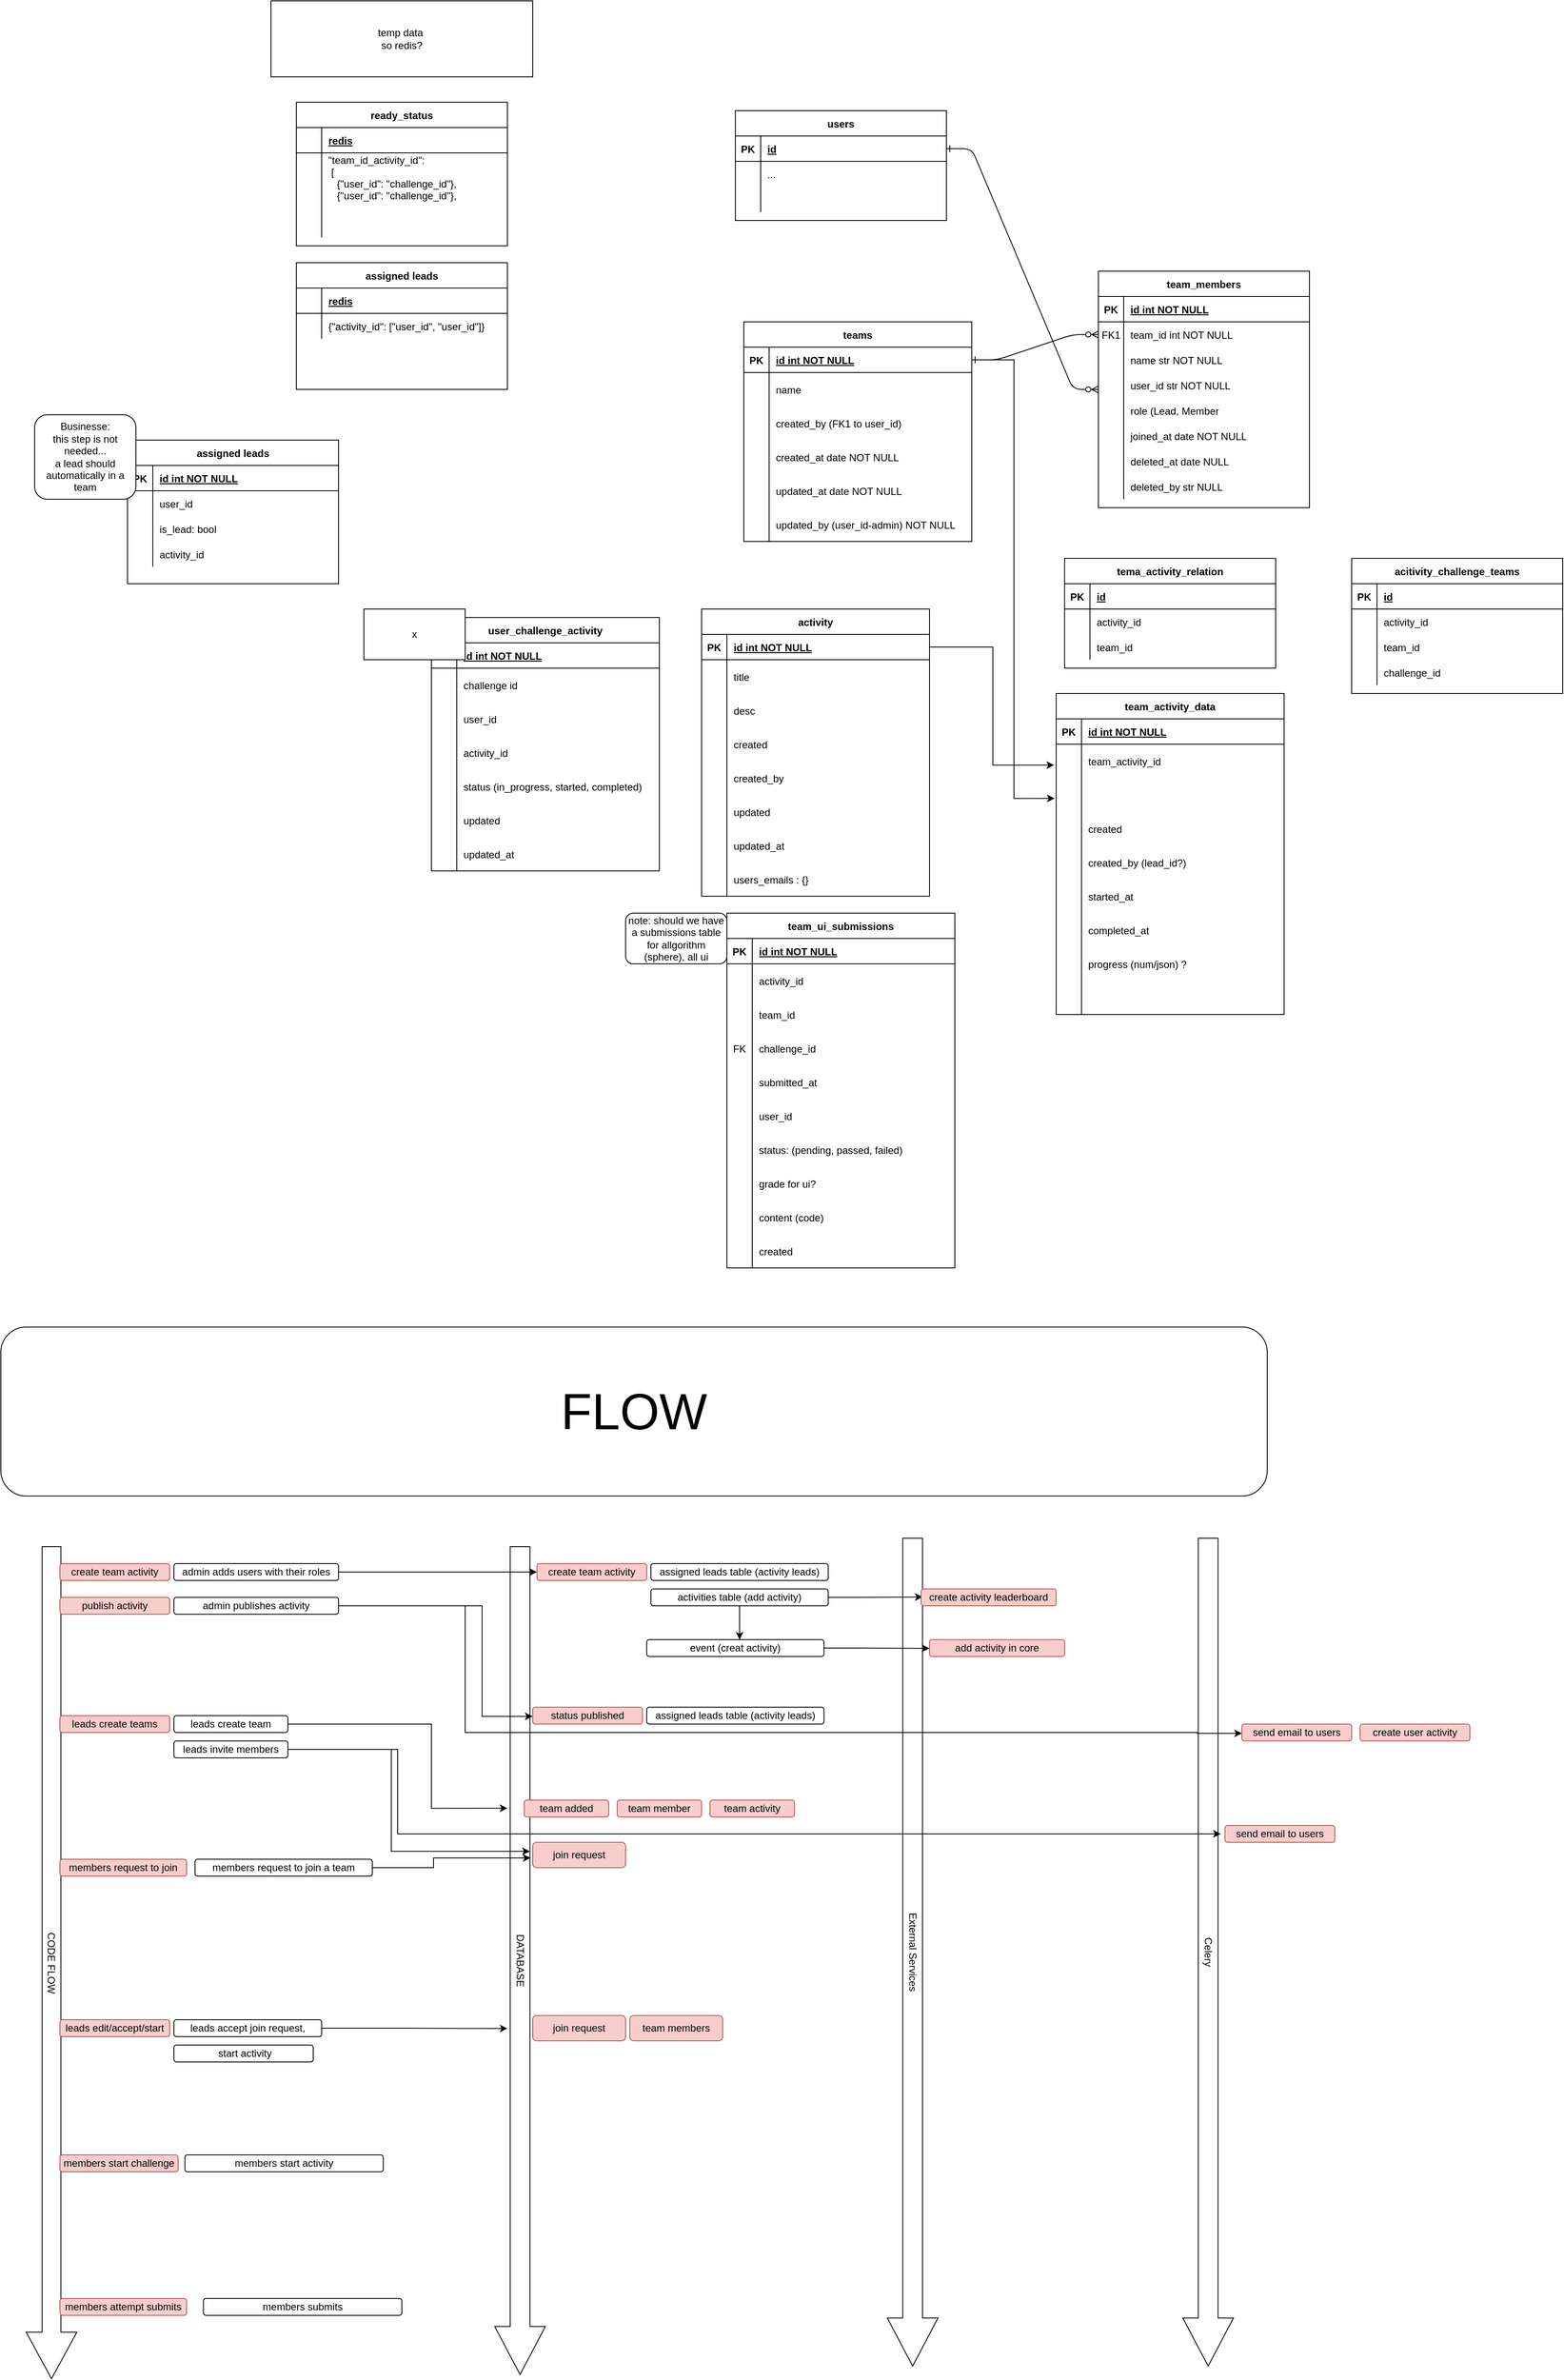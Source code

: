 <mxfile version="24.7.7">
  <diagram id="R2lEEEUBdFMjLlhIrx00" name="Page-1">
    <mxGraphModel dx="2863" dy="2034" grid="1" gridSize="10" guides="1" tooltips="1" connect="1" arrows="1" fold="1" page="1" pageScale="1" pageWidth="850" pageHeight="1100" math="0" shadow="0" extFonts="Permanent Marker^https://fonts.googleapis.com/css?family=Permanent+Marker">
      <root>
        <mxCell id="0" />
        <mxCell id="1" parent="0" />
        <mxCell id="C-vyLk0tnHw3VtMMgP7b-1" value="" style="edgeStyle=entityRelationEdgeStyle;endArrow=ERzeroToMany;startArrow=ERone;endFill=1;startFill=0;" parent="1" source="C-vyLk0tnHw3VtMMgP7b-24" target="C-vyLk0tnHw3VtMMgP7b-6" edge="1">
          <mxGeometry width="100" height="100" relative="1" as="geometry">
            <mxPoint x="340" y="720" as="sourcePoint" />
            <mxPoint x="440" y="620" as="targetPoint" />
          </mxGeometry>
        </mxCell>
        <mxCell id="C-vyLk0tnHw3VtMMgP7b-2" value="team_members" style="shape=table;startSize=30;container=1;collapsible=1;childLayout=tableLayout;fixedRows=1;rowLines=0;fontStyle=1;align=center;resizeLast=1;" parent="1" vertex="1">
          <mxGeometry x="540" y="60" width="250" height="280" as="geometry" />
        </mxCell>
        <mxCell id="C-vyLk0tnHw3VtMMgP7b-3" value="" style="shape=partialRectangle;collapsible=0;dropTarget=0;pointerEvents=0;fillColor=none;points=[[0,0.5],[1,0.5]];portConstraint=eastwest;top=0;left=0;right=0;bottom=1;" parent="C-vyLk0tnHw3VtMMgP7b-2" vertex="1">
          <mxGeometry y="30" width="250" height="30" as="geometry" />
        </mxCell>
        <mxCell id="C-vyLk0tnHw3VtMMgP7b-4" value="PK" style="shape=partialRectangle;overflow=hidden;connectable=0;fillColor=none;top=0;left=0;bottom=0;right=0;fontStyle=1;" parent="C-vyLk0tnHw3VtMMgP7b-3" vertex="1">
          <mxGeometry width="30" height="30" as="geometry">
            <mxRectangle width="30" height="30" as="alternateBounds" />
          </mxGeometry>
        </mxCell>
        <mxCell id="C-vyLk0tnHw3VtMMgP7b-5" value="id int NOT NULL " style="shape=partialRectangle;overflow=hidden;connectable=0;fillColor=none;top=0;left=0;bottom=0;right=0;align=left;spacingLeft=6;fontStyle=5;" parent="C-vyLk0tnHw3VtMMgP7b-3" vertex="1">
          <mxGeometry x="30" width="220" height="30" as="geometry">
            <mxRectangle width="220" height="30" as="alternateBounds" />
          </mxGeometry>
        </mxCell>
        <mxCell id="C-vyLk0tnHw3VtMMgP7b-6" value="" style="shape=partialRectangle;collapsible=0;dropTarget=0;pointerEvents=0;fillColor=none;points=[[0,0.5],[1,0.5]];portConstraint=eastwest;top=0;left=0;right=0;bottom=0;" parent="C-vyLk0tnHw3VtMMgP7b-2" vertex="1">
          <mxGeometry y="60" width="250" height="30" as="geometry" />
        </mxCell>
        <mxCell id="C-vyLk0tnHw3VtMMgP7b-7" value="FK1" style="shape=partialRectangle;overflow=hidden;connectable=0;fillColor=none;top=0;left=0;bottom=0;right=0;" parent="C-vyLk0tnHw3VtMMgP7b-6" vertex="1">
          <mxGeometry width="30" height="30" as="geometry">
            <mxRectangle width="30" height="30" as="alternateBounds" />
          </mxGeometry>
        </mxCell>
        <mxCell id="C-vyLk0tnHw3VtMMgP7b-8" value="team_id int NOT NULL" style="shape=partialRectangle;overflow=hidden;connectable=0;fillColor=none;top=0;left=0;bottom=0;right=0;align=left;spacingLeft=6;" parent="C-vyLk0tnHw3VtMMgP7b-6" vertex="1">
          <mxGeometry x="30" width="220" height="30" as="geometry">
            <mxRectangle width="220" height="30" as="alternateBounds" />
          </mxGeometry>
        </mxCell>
        <mxCell id="C-vyLk0tnHw3VtMMgP7b-9" value="" style="shape=partialRectangle;collapsible=0;dropTarget=0;pointerEvents=0;fillColor=none;points=[[0,0.5],[1,0.5]];portConstraint=eastwest;top=0;left=0;right=0;bottom=0;" parent="C-vyLk0tnHw3VtMMgP7b-2" vertex="1">
          <mxGeometry y="90" width="250" height="30" as="geometry" />
        </mxCell>
        <mxCell id="C-vyLk0tnHw3VtMMgP7b-10" value="" style="shape=partialRectangle;overflow=hidden;connectable=0;fillColor=none;top=0;left=0;bottom=0;right=0;" parent="C-vyLk0tnHw3VtMMgP7b-9" vertex="1">
          <mxGeometry width="30" height="30" as="geometry">
            <mxRectangle width="30" height="30" as="alternateBounds" />
          </mxGeometry>
        </mxCell>
        <mxCell id="C-vyLk0tnHw3VtMMgP7b-11" value="name str NOT NULL" style="shape=partialRectangle;overflow=hidden;connectable=0;fillColor=none;top=0;left=0;bottom=0;right=0;align=left;spacingLeft=6;" parent="C-vyLk0tnHw3VtMMgP7b-9" vertex="1">
          <mxGeometry x="30" width="220" height="30" as="geometry">
            <mxRectangle width="220" height="30" as="alternateBounds" />
          </mxGeometry>
        </mxCell>
        <mxCell id="FnECCCPngvLzc1fIixYZ-28" value="" style="shape=partialRectangle;collapsible=0;dropTarget=0;pointerEvents=0;fillColor=none;points=[[0,0.5],[1,0.5]];portConstraint=eastwest;top=0;left=0;right=0;bottom=0;" parent="C-vyLk0tnHw3VtMMgP7b-2" vertex="1">
          <mxGeometry y="120" width="250" height="30" as="geometry" />
        </mxCell>
        <mxCell id="FnECCCPngvLzc1fIixYZ-29" value="" style="shape=partialRectangle;overflow=hidden;connectable=0;fillColor=none;top=0;left=0;bottom=0;right=0;" parent="FnECCCPngvLzc1fIixYZ-28" vertex="1">
          <mxGeometry width="30" height="30" as="geometry">
            <mxRectangle width="30" height="30" as="alternateBounds" />
          </mxGeometry>
        </mxCell>
        <mxCell id="FnECCCPngvLzc1fIixYZ-30" value="user_id str NOT NULL" style="shape=partialRectangle;overflow=hidden;connectable=0;fillColor=none;top=0;left=0;bottom=0;right=0;align=left;spacingLeft=6;" parent="FnECCCPngvLzc1fIixYZ-28" vertex="1">
          <mxGeometry x="30" width="220" height="30" as="geometry">
            <mxRectangle width="220" height="30" as="alternateBounds" />
          </mxGeometry>
        </mxCell>
        <mxCell id="FnECCCPngvLzc1fIixYZ-31" value="" style="shape=partialRectangle;collapsible=0;dropTarget=0;pointerEvents=0;fillColor=none;points=[[0,0.5],[1,0.5]];portConstraint=eastwest;top=0;left=0;right=0;bottom=0;" parent="C-vyLk0tnHw3VtMMgP7b-2" vertex="1">
          <mxGeometry y="150" width="250" height="30" as="geometry" />
        </mxCell>
        <mxCell id="FnECCCPngvLzc1fIixYZ-32" value="" style="shape=partialRectangle;overflow=hidden;connectable=0;fillColor=none;top=0;left=0;bottom=0;right=0;" parent="FnECCCPngvLzc1fIixYZ-31" vertex="1">
          <mxGeometry width="30" height="30" as="geometry">
            <mxRectangle width="30" height="30" as="alternateBounds" />
          </mxGeometry>
        </mxCell>
        <mxCell id="FnECCCPngvLzc1fIixYZ-33" value="role (Lead, Member" style="shape=partialRectangle;overflow=hidden;connectable=0;fillColor=none;top=0;left=0;bottom=0;right=0;align=left;spacingLeft=6;" parent="FnECCCPngvLzc1fIixYZ-31" vertex="1">
          <mxGeometry x="30" width="220" height="30" as="geometry">
            <mxRectangle width="220" height="30" as="alternateBounds" />
          </mxGeometry>
        </mxCell>
        <mxCell id="FnECCCPngvLzc1fIixYZ-34" value="" style="shape=partialRectangle;collapsible=0;dropTarget=0;pointerEvents=0;fillColor=none;points=[[0,0.5],[1,0.5]];portConstraint=eastwest;top=0;left=0;right=0;bottom=0;" parent="C-vyLk0tnHw3VtMMgP7b-2" vertex="1">
          <mxGeometry y="180" width="250" height="30" as="geometry" />
        </mxCell>
        <mxCell id="FnECCCPngvLzc1fIixYZ-35" value="" style="shape=partialRectangle;overflow=hidden;connectable=0;fillColor=none;top=0;left=0;bottom=0;right=0;" parent="FnECCCPngvLzc1fIixYZ-34" vertex="1">
          <mxGeometry width="30" height="30" as="geometry">
            <mxRectangle width="30" height="30" as="alternateBounds" />
          </mxGeometry>
        </mxCell>
        <mxCell id="FnECCCPngvLzc1fIixYZ-36" value="joined_at date NOT NULL" style="shape=partialRectangle;overflow=hidden;connectable=0;fillColor=none;top=0;left=0;bottom=0;right=0;align=left;spacingLeft=6;" parent="FnECCCPngvLzc1fIixYZ-34" vertex="1">
          <mxGeometry x="30" width="220" height="30" as="geometry">
            <mxRectangle width="220" height="30" as="alternateBounds" />
          </mxGeometry>
        </mxCell>
        <mxCell id="FnECCCPngvLzc1fIixYZ-37" value="" style="shape=partialRectangle;collapsible=0;dropTarget=0;pointerEvents=0;fillColor=none;points=[[0,0.5],[1,0.5]];portConstraint=eastwest;top=0;left=0;right=0;bottom=0;" parent="C-vyLk0tnHw3VtMMgP7b-2" vertex="1">
          <mxGeometry y="210" width="250" height="30" as="geometry" />
        </mxCell>
        <mxCell id="FnECCCPngvLzc1fIixYZ-38" value="" style="shape=partialRectangle;overflow=hidden;connectable=0;fillColor=none;top=0;left=0;bottom=0;right=0;" parent="FnECCCPngvLzc1fIixYZ-37" vertex="1">
          <mxGeometry width="30" height="30" as="geometry">
            <mxRectangle width="30" height="30" as="alternateBounds" />
          </mxGeometry>
        </mxCell>
        <mxCell id="FnECCCPngvLzc1fIixYZ-39" value="deleted_at date NULL" style="shape=partialRectangle;overflow=hidden;connectable=0;fillColor=none;top=0;left=0;bottom=0;right=0;align=left;spacingLeft=6;" parent="FnECCCPngvLzc1fIixYZ-37" vertex="1">
          <mxGeometry x="30" width="220" height="30" as="geometry">
            <mxRectangle width="220" height="30" as="alternateBounds" />
          </mxGeometry>
        </mxCell>
        <mxCell id="FnECCCPngvLzc1fIixYZ-40" value="" style="shape=partialRectangle;collapsible=0;dropTarget=0;pointerEvents=0;fillColor=none;points=[[0,0.5],[1,0.5]];portConstraint=eastwest;top=0;left=0;right=0;bottom=0;" parent="C-vyLk0tnHw3VtMMgP7b-2" vertex="1">
          <mxGeometry y="240" width="250" height="30" as="geometry" />
        </mxCell>
        <mxCell id="FnECCCPngvLzc1fIixYZ-41" value="" style="shape=partialRectangle;overflow=hidden;connectable=0;fillColor=none;top=0;left=0;bottom=0;right=0;" parent="FnECCCPngvLzc1fIixYZ-40" vertex="1">
          <mxGeometry width="30" height="30" as="geometry">
            <mxRectangle width="30" height="30" as="alternateBounds" />
          </mxGeometry>
        </mxCell>
        <mxCell id="FnECCCPngvLzc1fIixYZ-42" value="deleted_by str NULL" style="shape=partialRectangle;overflow=hidden;connectable=0;fillColor=none;top=0;left=0;bottom=0;right=0;align=left;spacingLeft=6;" parent="FnECCCPngvLzc1fIixYZ-40" vertex="1">
          <mxGeometry x="30" width="220" height="30" as="geometry">
            <mxRectangle width="220" height="30" as="alternateBounds" />
          </mxGeometry>
        </mxCell>
        <mxCell id="C-vyLk0tnHw3VtMMgP7b-13" value="users" style="shape=table;startSize=30;container=1;collapsible=1;childLayout=tableLayout;fixedRows=1;rowLines=0;fontStyle=1;align=center;resizeLast=1;" parent="1" vertex="1">
          <mxGeometry x="110" y="-130" width="250" height="130" as="geometry" />
        </mxCell>
        <mxCell id="C-vyLk0tnHw3VtMMgP7b-14" value="" style="shape=partialRectangle;collapsible=0;dropTarget=0;pointerEvents=0;fillColor=none;points=[[0,0.5],[1,0.5]];portConstraint=eastwest;top=0;left=0;right=0;bottom=1;" parent="C-vyLk0tnHw3VtMMgP7b-13" vertex="1">
          <mxGeometry y="30" width="250" height="30" as="geometry" />
        </mxCell>
        <mxCell id="C-vyLk0tnHw3VtMMgP7b-15" value="PK" style="shape=partialRectangle;overflow=hidden;connectable=0;fillColor=none;top=0;left=0;bottom=0;right=0;fontStyle=1;" parent="C-vyLk0tnHw3VtMMgP7b-14" vertex="1">
          <mxGeometry width="30" height="30" as="geometry">
            <mxRectangle width="30" height="30" as="alternateBounds" />
          </mxGeometry>
        </mxCell>
        <mxCell id="C-vyLk0tnHw3VtMMgP7b-16" value="id" style="shape=partialRectangle;overflow=hidden;connectable=0;fillColor=none;top=0;left=0;bottom=0;right=0;align=left;spacingLeft=6;fontStyle=5;" parent="C-vyLk0tnHw3VtMMgP7b-14" vertex="1">
          <mxGeometry x="30" width="220" height="30" as="geometry">
            <mxRectangle width="220" height="30" as="alternateBounds" />
          </mxGeometry>
        </mxCell>
        <mxCell id="C-vyLk0tnHw3VtMMgP7b-17" value="" style="shape=partialRectangle;collapsible=0;dropTarget=0;pointerEvents=0;fillColor=none;points=[[0,0.5],[1,0.5]];portConstraint=eastwest;top=0;left=0;right=0;bottom=0;" parent="C-vyLk0tnHw3VtMMgP7b-13" vertex="1">
          <mxGeometry y="60" width="250" height="30" as="geometry" />
        </mxCell>
        <mxCell id="C-vyLk0tnHw3VtMMgP7b-18" value="" style="shape=partialRectangle;overflow=hidden;connectable=0;fillColor=none;top=0;left=0;bottom=0;right=0;" parent="C-vyLk0tnHw3VtMMgP7b-17" vertex="1">
          <mxGeometry width="30" height="30" as="geometry">
            <mxRectangle width="30" height="30" as="alternateBounds" />
          </mxGeometry>
        </mxCell>
        <mxCell id="C-vyLk0tnHw3VtMMgP7b-19" value="..." style="shape=partialRectangle;overflow=hidden;connectable=0;fillColor=none;top=0;left=0;bottom=0;right=0;align=left;spacingLeft=6;" parent="C-vyLk0tnHw3VtMMgP7b-17" vertex="1">
          <mxGeometry x="30" width="220" height="30" as="geometry">
            <mxRectangle width="220" height="30" as="alternateBounds" />
          </mxGeometry>
        </mxCell>
        <mxCell id="C-vyLk0tnHw3VtMMgP7b-20" value="" style="shape=partialRectangle;collapsible=0;dropTarget=0;pointerEvents=0;fillColor=none;points=[[0,0.5],[1,0.5]];portConstraint=eastwest;top=0;left=0;right=0;bottom=0;" parent="C-vyLk0tnHw3VtMMgP7b-13" vertex="1">
          <mxGeometry y="90" width="250" height="30" as="geometry" />
        </mxCell>
        <mxCell id="C-vyLk0tnHw3VtMMgP7b-21" value="" style="shape=partialRectangle;overflow=hidden;connectable=0;fillColor=none;top=0;left=0;bottom=0;right=0;" parent="C-vyLk0tnHw3VtMMgP7b-20" vertex="1">
          <mxGeometry width="30" height="30" as="geometry">
            <mxRectangle width="30" height="30" as="alternateBounds" />
          </mxGeometry>
        </mxCell>
        <mxCell id="C-vyLk0tnHw3VtMMgP7b-22" value="" style="shape=partialRectangle;overflow=hidden;connectable=0;fillColor=none;top=0;left=0;bottom=0;right=0;align=left;spacingLeft=6;" parent="C-vyLk0tnHw3VtMMgP7b-20" vertex="1">
          <mxGeometry x="30" width="220" height="30" as="geometry">
            <mxRectangle width="220" height="30" as="alternateBounds" />
          </mxGeometry>
        </mxCell>
        <mxCell id="C-vyLk0tnHw3VtMMgP7b-23" value="teams" style="shape=table;startSize=30;container=1;collapsible=1;childLayout=tableLayout;fixedRows=1;rowLines=0;fontStyle=1;align=center;resizeLast=1;" parent="1" vertex="1">
          <mxGeometry x="120" y="120" width="270" height="260" as="geometry" />
        </mxCell>
        <mxCell id="C-vyLk0tnHw3VtMMgP7b-24" value="" style="shape=partialRectangle;collapsible=0;dropTarget=0;pointerEvents=0;fillColor=none;points=[[0,0.5],[1,0.5]];portConstraint=eastwest;top=0;left=0;right=0;bottom=1;" parent="C-vyLk0tnHw3VtMMgP7b-23" vertex="1">
          <mxGeometry y="30" width="270" height="30" as="geometry" />
        </mxCell>
        <mxCell id="C-vyLk0tnHw3VtMMgP7b-25" value="PK" style="shape=partialRectangle;overflow=hidden;connectable=0;fillColor=none;top=0;left=0;bottom=0;right=0;fontStyle=1;" parent="C-vyLk0tnHw3VtMMgP7b-24" vertex="1">
          <mxGeometry width="30" height="30" as="geometry">
            <mxRectangle width="30" height="30" as="alternateBounds" />
          </mxGeometry>
        </mxCell>
        <mxCell id="C-vyLk0tnHw3VtMMgP7b-26" value="id int NOT NULL " style="shape=partialRectangle;overflow=hidden;connectable=0;fillColor=none;top=0;left=0;bottom=0;right=0;align=left;spacingLeft=6;fontStyle=5;" parent="C-vyLk0tnHw3VtMMgP7b-24" vertex="1">
          <mxGeometry x="30" width="240" height="30" as="geometry">
            <mxRectangle width="240" height="30" as="alternateBounds" />
          </mxGeometry>
        </mxCell>
        <mxCell id="C-vyLk0tnHw3VtMMgP7b-27" value="" style="shape=partialRectangle;collapsible=0;dropTarget=0;pointerEvents=0;fillColor=none;points=[[0,0.5],[1,0.5]];portConstraint=eastwest;top=0;left=0;right=0;bottom=0;" parent="C-vyLk0tnHw3VtMMgP7b-23" vertex="1">
          <mxGeometry y="60" width="270" height="40" as="geometry" />
        </mxCell>
        <mxCell id="C-vyLk0tnHw3VtMMgP7b-28" value="" style="shape=partialRectangle;overflow=hidden;connectable=0;fillColor=none;top=0;left=0;bottom=0;right=0;" parent="C-vyLk0tnHw3VtMMgP7b-27" vertex="1">
          <mxGeometry width="30" height="40" as="geometry">
            <mxRectangle width="30" height="40" as="alternateBounds" />
          </mxGeometry>
        </mxCell>
        <mxCell id="C-vyLk0tnHw3VtMMgP7b-29" value="name" style="shape=partialRectangle;overflow=hidden;connectable=0;fillColor=none;top=0;left=0;bottom=0;right=0;align=left;spacingLeft=6;" parent="C-vyLk0tnHw3VtMMgP7b-27" vertex="1">
          <mxGeometry x="30" width="240" height="40" as="geometry">
            <mxRectangle width="240" height="40" as="alternateBounds" />
          </mxGeometry>
        </mxCell>
        <mxCell id="FnECCCPngvLzc1fIixYZ-1" value="" style="shape=partialRectangle;collapsible=0;dropTarget=0;pointerEvents=0;fillColor=none;points=[[0,0.5],[1,0.5]];portConstraint=eastwest;top=0;left=0;right=0;bottom=0;" parent="C-vyLk0tnHw3VtMMgP7b-23" vertex="1">
          <mxGeometry y="100" width="270" height="40" as="geometry" />
        </mxCell>
        <mxCell id="FnECCCPngvLzc1fIixYZ-2" value="" style="shape=partialRectangle;overflow=hidden;connectable=0;fillColor=none;top=0;left=0;bottom=0;right=0;" parent="FnECCCPngvLzc1fIixYZ-1" vertex="1">
          <mxGeometry width="30" height="40" as="geometry">
            <mxRectangle width="30" height="40" as="alternateBounds" />
          </mxGeometry>
        </mxCell>
        <mxCell id="FnECCCPngvLzc1fIixYZ-3" value="created_by (FK1 to user_id)" style="shape=partialRectangle;overflow=hidden;connectable=0;fillColor=none;top=0;left=0;bottom=0;right=0;align=left;spacingLeft=6;" parent="FnECCCPngvLzc1fIixYZ-1" vertex="1">
          <mxGeometry x="30" width="240" height="40" as="geometry">
            <mxRectangle width="240" height="40" as="alternateBounds" />
          </mxGeometry>
        </mxCell>
        <mxCell id="FnECCCPngvLzc1fIixYZ-4" value="" style="shape=partialRectangle;collapsible=0;dropTarget=0;pointerEvents=0;fillColor=none;points=[[0,0.5],[1,0.5]];portConstraint=eastwest;top=0;left=0;right=0;bottom=0;" parent="C-vyLk0tnHw3VtMMgP7b-23" vertex="1">
          <mxGeometry y="140" width="270" height="40" as="geometry" />
        </mxCell>
        <mxCell id="FnECCCPngvLzc1fIixYZ-5" value="" style="shape=partialRectangle;overflow=hidden;connectable=0;fillColor=none;top=0;left=0;bottom=0;right=0;" parent="FnECCCPngvLzc1fIixYZ-4" vertex="1">
          <mxGeometry width="30" height="40" as="geometry">
            <mxRectangle width="30" height="40" as="alternateBounds" />
          </mxGeometry>
        </mxCell>
        <mxCell id="FnECCCPngvLzc1fIixYZ-6" value="created_at date NOT NULL" style="shape=partialRectangle;overflow=hidden;connectable=0;fillColor=none;top=0;left=0;bottom=0;right=0;align=left;spacingLeft=6;" parent="FnECCCPngvLzc1fIixYZ-4" vertex="1">
          <mxGeometry x="30" width="240" height="40" as="geometry">
            <mxRectangle width="240" height="40" as="alternateBounds" />
          </mxGeometry>
        </mxCell>
        <mxCell id="FnECCCPngvLzc1fIixYZ-20" value="" style="shape=partialRectangle;collapsible=0;dropTarget=0;pointerEvents=0;fillColor=none;points=[[0,0.5],[1,0.5]];portConstraint=eastwest;top=0;left=0;right=0;bottom=0;" parent="C-vyLk0tnHw3VtMMgP7b-23" vertex="1">
          <mxGeometry y="180" width="270" height="40" as="geometry" />
        </mxCell>
        <mxCell id="FnECCCPngvLzc1fIixYZ-21" value="" style="shape=partialRectangle;overflow=hidden;connectable=0;fillColor=none;top=0;left=0;bottom=0;right=0;" parent="FnECCCPngvLzc1fIixYZ-20" vertex="1">
          <mxGeometry width="30" height="40" as="geometry">
            <mxRectangle width="30" height="40" as="alternateBounds" />
          </mxGeometry>
        </mxCell>
        <mxCell id="FnECCCPngvLzc1fIixYZ-22" value="updated_at date NOT NULL" style="shape=partialRectangle;overflow=hidden;connectable=0;fillColor=none;top=0;left=0;bottom=0;right=0;align=left;spacingLeft=6;" parent="FnECCCPngvLzc1fIixYZ-20" vertex="1">
          <mxGeometry x="30" width="240" height="40" as="geometry">
            <mxRectangle width="240" height="40" as="alternateBounds" />
          </mxGeometry>
        </mxCell>
        <mxCell id="FnECCCPngvLzc1fIixYZ-23" value="" style="shape=partialRectangle;collapsible=0;dropTarget=0;pointerEvents=0;fillColor=none;points=[[0,0.5],[1,0.5]];portConstraint=eastwest;top=0;left=0;right=0;bottom=0;" parent="C-vyLk0tnHw3VtMMgP7b-23" vertex="1">
          <mxGeometry y="220" width="270" height="40" as="geometry" />
        </mxCell>
        <mxCell id="FnECCCPngvLzc1fIixYZ-24" value="            " style="shape=partialRectangle;overflow=hidden;connectable=0;fillColor=none;top=0;left=0;bottom=0;right=0;" parent="FnECCCPngvLzc1fIixYZ-23" vertex="1">
          <mxGeometry width="30" height="40" as="geometry">
            <mxRectangle width="30" height="40" as="alternateBounds" />
          </mxGeometry>
        </mxCell>
        <mxCell id="FnECCCPngvLzc1fIixYZ-25" value="updated_by (user_id-admin) NOT NULL" style="shape=partialRectangle;overflow=hidden;connectable=0;fillColor=none;top=0;left=0;bottom=0;right=0;align=left;spacingLeft=6;" parent="FnECCCPngvLzc1fIixYZ-23" vertex="1">
          <mxGeometry x="30" width="240" height="40" as="geometry">
            <mxRectangle width="240" height="40" as="alternateBounds" />
          </mxGeometry>
        </mxCell>
        <mxCell id="FnECCCPngvLzc1fIixYZ-46" value="" style="edgeStyle=entityRelationEdgeStyle;endArrow=ERzeroToMany;startArrow=ERone;endFill=1;startFill=0;exitX=1;exitY=0.5;exitDx=0;exitDy=0;entryX=0;entryY=0.667;entryDx=0;entryDy=0;entryPerimeter=0;" parent="1" source="C-vyLk0tnHw3VtMMgP7b-14" target="FnECCCPngvLzc1fIixYZ-28" edge="1">
          <mxGeometry width="100" height="100" relative="1" as="geometry">
            <mxPoint x="410" y="215" as="sourcePoint" />
            <mxPoint x="560" y="185" as="targetPoint" />
            <Array as="points">
              <mxPoint x="460" y="230" />
            </Array>
          </mxGeometry>
        </mxCell>
        <mxCell id="FnECCCPngvLzc1fIixYZ-49" value="activity" style="shape=table;startSize=30;container=1;collapsible=1;childLayout=tableLayout;fixedRows=1;rowLines=0;fontStyle=1;align=center;resizeLast=1;" parent="1" vertex="1">
          <mxGeometry x="70" y="460" width="270" height="340" as="geometry" />
        </mxCell>
        <mxCell id="FnECCCPngvLzc1fIixYZ-50" value="" style="shape=partialRectangle;collapsible=0;dropTarget=0;pointerEvents=0;fillColor=none;points=[[0,0.5],[1,0.5]];portConstraint=eastwest;top=0;left=0;right=0;bottom=1;" parent="FnECCCPngvLzc1fIixYZ-49" vertex="1">
          <mxGeometry y="30" width="270" height="30" as="geometry" />
        </mxCell>
        <mxCell id="FnECCCPngvLzc1fIixYZ-51" value="PK" style="shape=partialRectangle;overflow=hidden;connectable=0;fillColor=none;top=0;left=0;bottom=0;right=0;fontStyle=1;" parent="FnECCCPngvLzc1fIixYZ-50" vertex="1">
          <mxGeometry width="30" height="30" as="geometry">
            <mxRectangle width="30" height="30" as="alternateBounds" />
          </mxGeometry>
        </mxCell>
        <mxCell id="FnECCCPngvLzc1fIixYZ-52" value="id int NOT NULL " style="shape=partialRectangle;overflow=hidden;connectable=0;fillColor=none;top=0;left=0;bottom=0;right=0;align=left;spacingLeft=6;fontStyle=5;" parent="FnECCCPngvLzc1fIixYZ-50" vertex="1">
          <mxGeometry x="30" width="240" height="30" as="geometry">
            <mxRectangle width="240" height="30" as="alternateBounds" />
          </mxGeometry>
        </mxCell>
        <mxCell id="FnECCCPngvLzc1fIixYZ-53" value="" style="shape=partialRectangle;collapsible=0;dropTarget=0;pointerEvents=0;fillColor=none;points=[[0,0.5],[1,0.5]];portConstraint=eastwest;top=0;left=0;right=0;bottom=0;" parent="FnECCCPngvLzc1fIixYZ-49" vertex="1">
          <mxGeometry y="60" width="270" height="40" as="geometry" />
        </mxCell>
        <mxCell id="FnECCCPngvLzc1fIixYZ-54" value="" style="shape=partialRectangle;overflow=hidden;connectable=0;fillColor=none;top=0;left=0;bottom=0;right=0;" parent="FnECCCPngvLzc1fIixYZ-53" vertex="1">
          <mxGeometry width="30" height="40" as="geometry">
            <mxRectangle width="30" height="40" as="alternateBounds" />
          </mxGeometry>
        </mxCell>
        <mxCell id="FnECCCPngvLzc1fIixYZ-55" value="title" style="shape=partialRectangle;overflow=hidden;connectable=0;fillColor=none;top=0;left=0;bottom=0;right=0;align=left;spacingLeft=6;" parent="FnECCCPngvLzc1fIixYZ-53" vertex="1">
          <mxGeometry x="30" width="240" height="40" as="geometry">
            <mxRectangle width="240" height="40" as="alternateBounds" />
          </mxGeometry>
        </mxCell>
        <mxCell id="FnECCCPngvLzc1fIixYZ-56" value="" style="shape=partialRectangle;collapsible=0;dropTarget=0;pointerEvents=0;fillColor=none;points=[[0,0.5],[1,0.5]];portConstraint=eastwest;top=0;left=0;right=0;bottom=0;" parent="FnECCCPngvLzc1fIixYZ-49" vertex="1">
          <mxGeometry y="100" width="270" height="40" as="geometry" />
        </mxCell>
        <mxCell id="FnECCCPngvLzc1fIixYZ-57" value="" style="shape=partialRectangle;overflow=hidden;connectable=0;fillColor=none;top=0;left=0;bottom=0;right=0;" parent="FnECCCPngvLzc1fIixYZ-56" vertex="1">
          <mxGeometry width="30" height="40" as="geometry">
            <mxRectangle width="30" height="40" as="alternateBounds" />
          </mxGeometry>
        </mxCell>
        <mxCell id="FnECCCPngvLzc1fIixYZ-58" value="desc" style="shape=partialRectangle;overflow=hidden;connectable=0;fillColor=none;top=0;left=0;bottom=0;right=0;align=left;spacingLeft=6;" parent="FnECCCPngvLzc1fIixYZ-56" vertex="1">
          <mxGeometry x="30" width="240" height="40" as="geometry">
            <mxRectangle width="240" height="40" as="alternateBounds" />
          </mxGeometry>
        </mxCell>
        <mxCell id="FnECCCPngvLzc1fIixYZ-59" value="" style="shape=partialRectangle;collapsible=0;dropTarget=0;pointerEvents=0;fillColor=none;points=[[0,0.5],[1,0.5]];portConstraint=eastwest;top=0;left=0;right=0;bottom=0;" parent="FnECCCPngvLzc1fIixYZ-49" vertex="1">
          <mxGeometry y="140" width="270" height="40" as="geometry" />
        </mxCell>
        <mxCell id="FnECCCPngvLzc1fIixYZ-60" value="" style="shape=partialRectangle;overflow=hidden;connectable=0;fillColor=none;top=0;left=0;bottom=0;right=0;" parent="FnECCCPngvLzc1fIixYZ-59" vertex="1">
          <mxGeometry width="30" height="40" as="geometry">
            <mxRectangle width="30" height="40" as="alternateBounds" />
          </mxGeometry>
        </mxCell>
        <mxCell id="FnECCCPngvLzc1fIixYZ-61" value="created" style="shape=partialRectangle;overflow=hidden;connectable=0;fillColor=none;top=0;left=0;bottom=0;right=0;align=left;spacingLeft=6;" parent="FnECCCPngvLzc1fIixYZ-59" vertex="1">
          <mxGeometry x="30" width="240" height="40" as="geometry">
            <mxRectangle width="240" height="40" as="alternateBounds" />
          </mxGeometry>
        </mxCell>
        <mxCell id="FnECCCPngvLzc1fIixYZ-62" value="" style="shape=partialRectangle;collapsible=0;dropTarget=0;pointerEvents=0;fillColor=none;points=[[0,0.5],[1,0.5]];portConstraint=eastwest;top=0;left=0;right=0;bottom=0;" parent="FnECCCPngvLzc1fIixYZ-49" vertex="1">
          <mxGeometry y="180" width="270" height="40" as="geometry" />
        </mxCell>
        <mxCell id="FnECCCPngvLzc1fIixYZ-63" value="" style="shape=partialRectangle;overflow=hidden;connectable=0;fillColor=none;top=0;left=0;bottom=0;right=0;" parent="FnECCCPngvLzc1fIixYZ-62" vertex="1">
          <mxGeometry width="30" height="40" as="geometry">
            <mxRectangle width="30" height="40" as="alternateBounds" />
          </mxGeometry>
        </mxCell>
        <mxCell id="FnECCCPngvLzc1fIixYZ-64" value="created_by" style="shape=partialRectangle;overflow=hidden;connectable=0;fillColor=none;top=0;left=0;bottom=0;right=0;align=left;spacingLeft=6;" parent="FnECCCPngvLzc1fIixYZ-62" vertex="1">
          <mxGeometry x="30" width="240" height="40" as="geometry">
            <mxRectangle width="240" height="40" as="alternateBounds" />
          </mxGeometry>
        </mxCell>
        <mxCell id="FnECCCPngvLzc1fIixYZ-65" value="" style="shape=partialRectangle;collapsible=0;dropTarget=0;pointerEvents=0;fillColor=none;points=[[0,0.5],[1,0.5]];portConstraint=eastwest;top=0;left=0;right=0;bottom=0;" parent="FnECCCPngvLzc1fIixYZ-49" vertex="1">
          <mxGeometry y="220" width="270" height="40" as="geometry" />
        </mxCell>
        <mxCell id="FnECCCPngvLzc1fIixYZ-66" value="            " style="shape=partialRectangle;overflow=hidden;connectable=0;fillColor=none;top=0;left=0;bottom=0;right=0;" parent="FnECCCPngvLzc1fIixYZ-65" vertex="1">
          <mxGeometry width="30" height="40" as="geometry">
            <mxRectangle width="30" height="40" as="alternateBounds" />
          </mxGeometry>
        </mxCell>
        <mxCell id="FnECCCPngvLzc1fIixYZ-67" value="updated" style="shape=partialRectangle;overflow=hidden;connectable=0;fillColor=none;top=0;left=0;bottom=0;right=0;align=left;spacingLeft=6;" parent="FnECCCPngvLzc1fIixYZ-65" vertex="1">
          <mxGeometry x="30" width="240" height="40" as="geometry">
            <mxRectangle width="240" height="40" as="alternateBounds" />
          </mxGeometry>
        </mxCell>
        <mxCell id="FnECCCPngvLzc1fIixYZ-68" value="" style="shape=partialRectangle;collapsible=0;dropTarget=0;pointerEvents=0;fillColor=none;points=[[0,0.5],[1,0.5]];portConstraint=eastwest;top=0;left=0;right=0;bottom=0;" parent="FnECCCPngvLzc1fIixYZ-49" vertex="1">
          <mxGeometry y="260" width="270" height="40" as="geometry" />
        </mxCell>
        <mxCell id="FnECCCPngvLzc1fIixYZ-69" value="" style="shape=partialRectangle;overflow=hidden;connectable=0;fillColor=none;top=0;left=0;bottom=0;right=0;" parent="FnECCCPngvLzc1fIixYZ-68" vertex="1">
          <mxGeometry width="30" height="40" as="geometry">
            <mxRectangle width="30" height="40" as="alternateBounds" />
          </mxGeometry>
        </mxCell>
        <mxCell id="FnECCCPngvLzc1fIixYZ-70" value="updated_at" style="shape=partialRectangle;overflow=hidden;connectable=0;fillColor=none;top=0;left=0;bottom=0;right=0;align=left;spacingLeft=6;" parent="FnECCCPngvLzc1fIixYZ-68" vertex="1">
          <mxGeometry x="30" width="240" height="40" as="geometry">
            <mxRectangle width="240" height="40" as="alternateBounds" />
          </mxGeometry>
        </mxCell>
        <mxCell id="DQBvjUd7PT3adbjEAeh2-32" value="" style="shape=partialRectangle;collapsible=0;dropTarget=0;pointerEvents=0;fillColor=none;points=[[0,0.5],[1,0.5]];portConstraint=eastwest;top=0;left=0;right=0;bottom=0;" vertex="1" parent="FnECCCPngvLzc1fIixYZ-49">
          <mxGeometry y="300" width="270" height="40" as="geometry" />
        </mxCell>
        <mxCell id="DQBvjUd7PT3adbjEAeh2-33" value="" style="shape=partialRectangle;overflow=hidden;connectable=0;fillColor=none;top=0;left=0;bottom=0;right=0;" vertex="1" parent="DQBvjUd7PT3adbjEAeh2-32">
          <mxGeometry width="30" height="40" as="geometry">
            <mxRectangle width="30" height="40" as="alternateBounds" />
          </mxGeometry>
        </mxCell>
        <mxCell id="DQBvjUd7PT3adbjEAeh2-34" value="users_emails : {}" style="shape=partialRectangle;overflow=hidden;connectable=0;fillColor=none;top=0;left=0;bottom=0;right=0;align=left;spacingLeft=6;" vertex="1" parent="DQBvjUd7PT3adbjEAeh2-32">
          <mxGeometry x="30" width="240" height="40" as="geometry">
            <mxRectangle width="240" height="40" as="alternateBounds" />
          </mxGeometry>
        </mxCell>
        <mxCell id="FnECCCPngvLzc1fIixYZ-71" value="team_activity_data" style="shape=table;startSize=30;container=1;collapsible=1;childLayout=tableLayout;fixedRows=1;rowLines=0;fontStyle=1;align=center;resizeLast=1;" parent="1" vertex="1">
          <mxGeometry x="490" y="560" width="270" height="380" as="geometry" />
        </mxCell>
        <mxCell id="FnECCCPngvLzc1fIixYZ-72" value="" style="shape=partialRectangle;collapsible=0;dropTarget=0;pointerEvents=0;fillColor=none;points=[[0,0.5],[1,0.5]];portConstraint=eastwest;top=0;left=0;right=0;bottom=1;" parent="FnECCCPngvLzc1fIixYZ-71" vertex="1">
          <mxGeometry y="30" width="270" height="30" as="geometry" />
        </mxCell>
        <mxCell id="FnECCCPngvLzc1fIixYZ-73" value="PK" style="shape=partialRectangle;overflow=hidden;connectable=0;fillColor=none;top=0;left=0;bottom=0;right=0;fontStyle=1;" parent="FnECCCPngvLzc1fIixYZ-72" vertex="1">
          <mxGeometry width="30" height="30" as="geometry">
            <mxRectangle width="30" height="30" as="alternateBounds" />
          </mxGeometry>
        </mxCell>
        <mxCell id="FnECCCPngvLzc1fIixYZ-74" value="id int NOT NULL " style="shape=partialRectangle;overflow=hidden;connectable=0;fillColor=none;top=0;left=0;bottom=0;right=0;align=left;spacingLeft=6;fontStyle=5;" parent="FnECCCPngvLzc1fIixYZ-72" vertex="1">
          <mxGeometry x="30" width="240" height="30" as="geometry">
            <mxRectangle width="240" height="30" as="alternateBounds" />
          </mxGeometry>
        </mxCell>
        <mxCell id="FnECCCPngvLzc1fIixYZ-75" value="" style="shape=partialRectangle;collapsible=0;dropTarget=0;pointerEvents=0;fillColor=none;points=[[0,0.5],[1,0.5]];portConstraint=eastwest;top=0;left=0;right=0;bottom=0;" parent="FnECCCPngvLzc1fIixYZ-71" vertex="1">
          <mxGeometry y="60" width="270" height="40" as="geometry" />
        </mxCell>
        <mxCell id="FnECCCPngvLzc1fIixYZ-76" value="" style="shape=partialRectangle;overflow=hidden;connectable=0;fillColor=none;top=0;left=0;bottom=0;right=0;" parent="FnECCCPngvLzc1fIixYZ-75" vertex="1">
          <mxGeometry width="30" height="40" as="geometry">
            <mxRectangle width="30" height="40" as="alternateBounds" />
          </mxGeometry>
        </mxCell>
        <mxCell id="FnECCCPngvLzc1fIixYZ-77" value="team_activity_id" style="shape=partialRectangle;overflow=hidden;connectable=0;fillColor=none;top=0;left=0;bottom=0;right=0;align=left;spacingLeft=6;" parent="FnECCCPngvLzc1fIixYZ-75" vertex="1">
          <mxGeometry x="30" width="240" height="40" as="geometry">
            <mxRectangle width="240" height="40" as="alternateBounds" />
          </mxGeometry>
        </mxCell>
        <mxCell id="FnECCCPngvLzc1fIixYZ-78" value="" style="shape=partialRectangle;collapsible=0;dropTarget=0;pointerEvents=0;fillColor=none;points=[[0,0.5],[1,0.5]];portConstraint=eastwest;top=0;left=0;right=0;bottom=0;" parent="FnECCCPngvLzc1fIixYZ-71" vertex="1">
          <mxGeometry y="100" width="270" height="40" as="geometry" />
        </mxCell>
        <mxCell id="FnECCCPngvLzc1fIixYZ-79" value="" style="shape=partialRectangle;overflow=hidden;connectable=0;fillColor=none;top=0;left=0;bottom=0;right=0;" parent="FnECCCPngvLzc1fIixYZ-78" vertex="1">
          <mxGeometry width="30" height="40" as="geometry">
            <mxRectangle width="30" height="40" as="alternateBounds" />
          </mxGeometry>
        </mxCell>
        <mxCell id="FnECCCPngvLzc1fIixYZ-80" value="" style="shape=partialRectangle;overflow=hidden;connectable=0;fillColor=none;top=0;left=0;bottom=0;right=0;align=left;spacingLeft=6;" parent="FnECCCPngvLzc1fIixYZ-78" vertex="1">
          <mxGeometry x="30" width="240" height="40" as="geometry">
            <mxRectangle width="240" height="40" as="alternateBounds" />
          </mxGeometry>
        </mxCell>
        <mxCell id="FnECCCPngvLzc1fIixYZ-81" value="" style="shape=partialRectangle;collapsible=0;dropTarget=0;pointerEvents=0;fillColor=none;points=[[0,0.5],[1,0.5]];portConstraint=eastwest;top=0;left=0;right=0;bottom=0;" parent="FnECCCPngvLzc1fIixYZ-71" vertex="1">
          <mxGeometry y="140" width="270" height="40" as="geometry" />
        </mxCell>
        <mxCell id="FnECCCPngvLzc1fIixYZ-82" value="" style="shape=partialRectangle;overflow=hidden;connectable=0;fillColor=none;top=0;left=0;bottom=0;right=0;" parent="FnECCCPngvLzc1fIixYZ-81" vertex="1">
          <mxGeometry width="30" height="40" as="geometry">
            <mxRectangle width="30" height="40" as="alternateBounds" />
          </mxGeometry>
        </mxCell>
        <mxCell id="FnECCCPngvLzc1fIixYZ-83" value="created" style="shape=partialRectangle;overflow=hidden;connectable=0;fillColor=none;top=0;left=0;bottom=0;right=0;align=left;spacingLeft=6;" parent="FnECCCPngvLzc1fIixYZ-81" vertex="1">
          <mxGeometry x="30" width="240" height="40" as="geometry">
            <mxRectangle width="240" height="40" as="alternateBounds" />
          </mxGeometry>
        </mxCell>
        <mxCell id="FnECCCPngvLzc1fIixYZ-84" value="" style="shape=partialRectangle;collapsible=0;dropTarget=0;pointerEvents=0;fillColor=none;points=[[0,0.5],[1,0.5]];portConstraint=eastwest;top=0;left=0;right=0;bottom=0;" parent="FnECCCPngvLzc1fIixYZ-71" vertex="1">
          <mxGeometry y="180" width="270" height="40" as="geometry" />
        </mxCell>
        <mxCell id="FnECCCPngvLzc1fIixYZ-85" value="" style="shape=partialRectangle;overflow=hidden;connectable=0;fillColor=none;top=0;left=0;bottom=0;right=0;" parent="FnECCCPngvLzc1fIixYZ-84" vertex="1">
          <mxGeometry width="30" height="40" as="geometry">
            <mxRectangle width="30" height="40" as="alternateBounds" />
          </mxGeometry>
        </mxCell>
        <mxCell id="FnECCCPngvLzc1fIixYZ-86" value="created_by (lead_id?)" style="shape=partialRectangle;overflow=hidden;connectable=0;fillColor=none;top=0;left=0;bottom=0;right=0;align=left;spacingLeft=6;" parent="FnECCCPngvLzc1fIixYZ-84" vertex="1">
          <mxGeometry x="30" width="240" height="40" as="geometry">
            <mxRectangle width="240" height="40" as="alternateBounds" />
          </mxGeometry>
        </mxCell>
        <mxCell id="FnECCCPngvLzc1fIixYZ-87" value="" style="shape=partialRectangle;collapsible=0;dropTarget=0;pointerEvents=0;fillColor=none;points=[[0,0.5],[1,0.5]];portConstraint=eastwest;top=0;left=0;right=0;bottom=0;" parent="FnECCCPngvLzc1fIixYZ-71" vertex="1">
          <mxGeometry y="220" width="270" height="40" as="geometry" />
        </mxCell>
        <mxCell id="FnECCCPngvLzc1fIixYZ-88" value="            " style="shape=partialRectangle;overflow=hidden;connectable=0;fillColor=none;top=0;left=0;bottom=0;right=0;" parent="FnECCCPngvLzc1fIixYZ-87" vertex="1">
          <mxGeometry width="30" height="40" as="geometry">
            <mxRectangle width="30" height="40" as="alternateBounds" />
          </mxGeometry>
        </mxCell>
        <mxCell id="FnECCCPngvLzc1fIixYZ-89" value="started_at" style="shape=partialRectangle;overflow=hidden;connectable=0;fillColor=none;top=0;left=0;bottom=0;right=0;align=left;spacingLeft=6;" parent="FnECCCPngvLzc1fIixYZ-87" vertex="1">
          <mxGeometry x="30" width="240" height="40" as="geometry">
            <mxRectangle width="240" height="40" as="alternateBounds" />
          </mxGeometry>
        </mxCell>
        <mxCell id="FnECCCPngvLzc1fIixYZ-93" value="" style="shape=partialRectangle;collapsible=0;dropTarget=0;pointerEvents=0;fillColor=none;points=[[0,0.5],[1,0.5]];portConstraint=eastwest;top=0;left=0;right=0;bottom=0;" parent="FnECCCPngvLzc1fIixYZ-71" vertex="1">
          <mxGeometry y="260" width="270" height="40" as="geometry" />
        </mxCell>
        <mxCell id="FnECCCPngvLzc1fIixYZ-94" value="            " style="shape=partialRectangle;overflow=hidden;connectable=0;fillColor=none;top=0;left=0;bottom=0;right=0;" parent="FnECCCPngvLzc1fIixYZ-93" vertex="1">
          <mxGeometry width="30" height="40" as="geometry">
            <mxRectangle width="30" height="40" as="alternateBounds" />
          </mxGeometry>
        </mxCell>
        <mxCell id="FnECCCPngvLzc1fIixYZ-95" value="completed_at" style="shape=partialRectangle;overflow=hidden;connectable=0;fillColor=none;top=0;left=0;bottom=0;right=0;align=left;spacingLeft=6;" parent="FnECCCPngvLzc1fIixYZ-93" vertex="1">
          <mxGeometry x="30" width="240" height="40" as="geometry">
            <mxRectangle width="240" height="40" as="alternateBounds" />
          </mxGeometry>
        </mxCell>
        <mxCell id="FnECCCPngvLzc1fIixYZ-96" value="" style="shape=partialRectangle;collapsible=0;dropTarget=0;pointerEvents=0;fillColor=none;points=[[0,0.5],[1,0.5]];portConstraint=eastwest;top=0;left=0;right=0;bottom=0;" parent="FnECCCPngvLzc1fIixYZ-71" vertex="1">
          <mxGeometry y="300" width="270" height="40" as="geometry" />
        </mxCell>
        <mxCell id="FnECCCPngvLzc1fIixYZ-97" value="            " style="shape=partialRectangle;overflow=hidden;connectable=0;fillColor=none;top=0;left=0;bottom=0;right=0;" parent="FnECCCPngvLzc1fIixYZ-96" vertex="1">
          <mxGeometry width="30" height="40" as="geometry">
            <mxRectangle width="30" height="40" as="alternateBounds" />
          </mxGeometry>
        </mxCell>
        <mxCell id="FnECCCPngvLzc1fIixYZ-98" value="progress (num/json) ?" style="shape=partialRectangle;overflow=hidden;connectable=0;fillColor=none;top=0;left=0;bottom=0;right=0;align=left;spacingLeft=6;" parent="FnECCCPngvLzc1fIixYZ-96" vertex="1">
          <mxGeometry x="30" width="240" height="40" as="geometry">
            <mxRectangle width="240" height="40" as="alternateBounds" />
          </mxGeometry>
        </mxCell>
        <mxCell id="FnECCCPngvLzc1fIixYZ-101" value="" style="shape=partialRectangle;collapsible=0;dropTarget=0;pointerEvents=0;fillColor=none;points=[[0,0.5],[1,0.5]];portConstraint=eastwest;top=0;left=0;right=0;bottom=0;" parent="FnECCCPngvLzc1fIixYZ-71" vertex="1">
          <mxGeometry y="340" width="270" height="40" as="geometry" />
        </mxCell>
        <mxCell id="FnECCCPngvLzc1fIixYZ-102" value="            " style="shape=partialRectangle;overflow=hidden;connectable=0;fillColor=none;top=0;left=0;bottom=0;right=0;" parent="FnECCCPngvLzc1fIixYZ-101" vertex="1">
          <mxGeometry width="30" height="40" as="geometry">
            <mxRectangle width="30" height="40" as="alternateBounds" />
          </mxGeometry>
        </mxCell>
        <mxCell id="FnECCCPngvLzc1fIixYZ-103" value="" style="shape=partialRectangle;overflow=hidden;connectable=0;fillColor=none;top=0;left=0;bottom=0;right=0;align=left;spacingLeft=6;" parent="FnECCCPngvLzc1fIixYZ-101" vertex="1">
          <mxGeometry x="30" width="240" height="40" as="geometry">
            <mxRectangle width="240" height="40" as="alternateBounds" />
          </mxGeometry>
        </mxCell>
        <mxCell id="FnECCCPngvLzc1fIixYZ-99" style="edgeStyle=orthogonalEdgeStyle;rounded=0;orthogonalLoop=1;jettySize=auto;html=1;entryX=-0.009;entryY=0.618;entryDx=0;entryDy=0;entryPerimeter=0;" parent="1" source="FnECCCPngvLzc1fIixYZ-50" target="FnECCCPngvLzc1fIixYZ-75" edge="1">
          <mxGeometry relative="1" as="geometry" />
        </mxCell>
        <mxCell id="FnECCCPngvLzc1fIixYZ-100" style="edgeStyle=orthogonalEdgeStyle;rounded=0;orthogonalLoop=1;jettySize=auto;html=1;entryX=-0.007;entryY=0.604;entryDx=0;entryDy=0;entryPerimeter=0;" parent="1" source="C-vyLk0tnHw3VtMMgP7b-24" target="FnECCCPngvLzc1fIixYZ-78" edge="1">
          <mxGeometry relative="1" as="geometry" />
        </mxCell>
        <mxCell id="FnECCCPngvLzc1fIixYZ-104" value="team_ui_submissions" style="shape=table;startSize=30;container=1;collapsible=1;childLayout=tableLayout;fixedRows=1;rowLines=0;fontStyle=1;align=center;resizeLast=1;" parent="1" vertex="1">
          <mxGeometry x="100" y="820" width="270" height="420" as="geometry" />
        </mxCell>
        <mxCell id="FnECCCPngvLzc1fIixYZ-105" value="" style="shape=partialRectangle;collapsible=0;dropTarget=0;pointerEvents=0;fillColor=none;points=[[0,0.5],[1,0.5]];portConstraint=eastwest;top=0;left=0;right=0;bottom=1;" parent="FnECCCPngvLzc1fIixYZ-104" vertex="1">
          <mxGeometry y="30" width="270" height="30" as="geometry" />
        </mxCell>
        <mxCell id="FnECCCPngvLzc1fIixYZ-106" value="PK" style="shape=partialRectangle;overflow=hidden;connectable=0;fillColor=none;top=0;left=0;bottom=0;right=0;fontStyle=1;" parent="FnECCCPngvLzc1fIixYZ-105" vertex="1">
          <mxGeometry width="30" height="30" as="geometry">
            <mxRectangle width="30" height="30" as="alternateBounds" />
          </mxGeometry>
        </mxCell>
        <mxCell id="FnECCCPngvLzc1fIixYZ-107" value="id int NOT NULL " style="shape=partialRectangle;overflow=hidden;connectable=0;fillColor=none;top=0;left=0;bottom=0;right=0;align=left;spacingLeft=6;fontStyle=5;" parent="FnECCCPngvLzc1fIixYZ-105" vertex="1">
          <mxGeometry x="30" width="240" height="30" as="geometry">
            <mxRectangle width="240" height="30" as="alternateBounds" />
          </mxGeometry>
        </mxCell>
        <mxCell id="FnECCCPngvLzc1fIixYZ-108" value="" style="shape=partialRectangle;collapsible=0;dropTarget=0;pointerEvents=0;fillColor=none;points=[[0,0.5],[1,0.5]];portConstraint=eastwest;top=0;left=0;right=0;bottom=0;" parent="FnECCCPngvLzc1fIixYZ-104" vertex="1">
          <mxGeometry y="60" width="270" height="40" as="geometry" />
        </mxCell>
        <mxCell id="FnECCCPngvLzc1fIixYZ-109" value="" style="shape=partialRectangle;overflow=hidden;connectable=0;fillColor=none;top=0;left=0;bottom=0;right=0;" parent="FnECCCPngvLzc1fIixYZ-108" vertex="1">
          <mxGeometry width="30" height="40" as="geometry">
            <mxRectangle width="30" height="40" as="alternateBounds" />
          </mxGeometry>
        </mxCell>
        <mxCell id="FnECCCPngvLzc1fIixYZ-110" value="activity_id" style="shape=partialRectangle;overflow=hidden;connectable=0;fillColor=none;top=0;left=0;bottom=0;right=0;align=left;spacingLeft=6;" parent="FnECCCPngvLzc1fIixYZ-108" vertex="1">
          <mxGeometry x="30" width="240" height="40" as="geometry">
            <mxRectangle width="240" height="40" as="alternateBounds" />
          </mxGeometry>
        </mxCell>
        <mxCell id="FnECCCPngvLzc1fIixYZ-111" value="" style="shape=partialRectangle;collapsible=0;dropTarget=0;pointerEvents=0;fillColor=none;points=[[0,0.5],[1,0.5]];portConstraint=eastwest;top=0;left=0;right=0;bottom=0;" parent="FnECCCPngvLzc1fIixYZ-104" vertex="1">
          <mxGeometry y="100" width="270" height="40" as="geometry" />
        </mxCell>
        <mxCell id="FnECCCPngvLzc1fIixYZ-112" value="" style="shape=partialRectangle;overflow=hidden;connectable=0;fillColor=none;top=0;left=0;bottom=0;right=0;" parent="FnECCCPngvLzc1fIixYZ-111" vertex="1">
          <mxGeometry width="30" height="40" as="geometry">
            <mxRectangle width="30" height="40" as="alternateBounds" />
          </mxGeometry>
        </mxCell>
        <mxCell id="FnECCCPngvLzc1fIixYZ-113" value="team_id" style="shape=partialRectangle;overflow=hidden;connectable=0;fillColor=none;top=0;left=0;bottom=0;right=0;align=left;spacingLeft=6;" parent="FnECCCPngvLzc1fIixYZ-111" vertex="1">
          <mxGeometry x="30" width="240" height="40" as="geometry">
            <mxRectangle width="240" height="40" as="alternateBounds" />
          </mxGeometry>
        </mxCell>
        <mxCell id="FnECCCPngvLzc1fIixYZ-114" value="" style="shape=partialRectangle;collapsible=0;dropTarget=0;pointerEvents=0;fillColor=none;points=[[0,0.5],[1,0.5]];portConstraint=eastwest;top=0;left=0;right=0;bottom=0;" parent="FnECCCPngvLzc1fIixYZ-104" vertex="1">
          <mxGeometry y="140" width="270" height="40" as="geometry" />
        </mxCell>
        <mxCell id="FnECCCPngvLzc1fIixYZ-115" value="FK" style="shape=partialRectangle;overflow=hidden;connectable=0;fillColor=none;top=0;left=0;bottom=0;right=0;" parent="FnECCCPngvLzc1fIixYZ-114" vertex="1">
          <mxGeometry width="30" height="40" as="geometry">
            <mxRectangle width="30" height="40" as="alternateBounds" />
          </mxGeometry>
        </mxCell>
        <mxCell id="FnECCCPngvLzc1fIixYZ-116" value="challenge_id" style="shape=partialRectangle;overflow=hidden;connectable=0;fillColor=none;top=0;left=0;bottom=0;right=0;align=left;spacingLeft=6;" parent="FnECCCPngvLzc1fIixYZ-114" vertex="1">
          <mxGeometry x="30" width="240" height="40" as="geometry">
            <mxRectangle width="240" height="40" as="alternateBounds" />
          </mxGeometry>
        </mxCell>
        <mxCell id="FnECCCPngvLzc1fIixYZ-117" value="" style="shape=partialRectangle;collapsible=0;dropTarget=0;pointerEvents=0;fillColor=none;points=[[0,0.5],[1,0.5]];portConstraint=eastwest;top=0;left=0;right=0;bottom=0;" parent="FnECCCPngvLzc1fIixYZ-104" vertex="1">
          <mxGeometry y="180" width="270" height="40" as="geometry" />
        </mxCell>
        <mxCell id="FnECCCPngvLzc1fIixYZ-118" value="" style="shape=partialRectangle;overflow=hidden;connectable=0;fillColor=none;top=0;left=0;bottom=0;right=0;" parent="FnECCCPngvLzc1fIixYZ-117" vertex="1">
          <mxGeometry width="30" height="40" as="geometry">
            <mxRectangle width="30" height="40" as="alternateBounds" />
          </mxGeometry>
        </mxCell>
        <mxCell id="FnECCCPngvLzc1fIixYZ-119" value="submitted_at" style="shape=partialRectangle;overflow=hidden;connectable=0;fillColor=none;top=0;left=0;bottom=0;right=0;align=left;spacingLeft=6;" parent="FnECCCPngvLzc1fIixYZ-117" vertex="1">
          <mxGeometry x="30" width="240" height="40" as="geometry">
            <mxRectangle width="240" height="40" as="alternateBounds" />
          </mxGeometry>
        </mxCell>
        <mxCell id="FnECCCPngvLzc1fIixYZ-120" value="" style="shape=partialRectangle;collapsible=0;dropTarget=0;pointerEvents=0;fillColor=none;points=[[0,0.5],[1,0.5]];portConstraint=eastwest;top=0;left=0;right=0;bottom=0;" parent="FnECCCPngvLzc1fIixYZ-104" vertex="1">
          <mxGeometry y="220" width="270" height="40" as="geometry" />
        </mxCell>
        <mxCell id="FnECCCPngvLzc1fIixYZ-121" value="            " style="shape=partialRectangle;overflow=hidden;connectable=0;fillColor=none;top=0;left=0;bottom=0;right=0;" parent="FnECCCPngvLzc1fIixYZ-120" vertex="1">
          <mxGeometry width="30" height="40" as="geometry">
            <mxRectangle width="30" height="40" as="alternateBounds" />
          </mxGeometry>
        </mxCell>
        <mxCell id="FnECCCPngvLzc1fIixYZ-122" value="user_id" style="shape=partialRectangle;overflow=hidden;connectable=0;fillColor=none;top=0;left=0;bottom=0;right=0;align=left;spacingLeft=6;" parent="FnECCCPngvLzc1fIixYZ-120" vertex="1">
          <mxGeometry x="30" width="240" height="40" as="geometry">
            <mxRectangle width="240" height="40" as="alternateBounds" />
          </mxGeometry>
        </mxCell>
        <mxCell id="FnECCCPngvLzc1fIixYZ-123" value="" style="shape=partialRectangle;collapsible=0;dropTarget=0;pointerEvents=0;fillColor=none;points=[[0,0.5],[1,0.5]];portConstraint=eastwest;top=0;left=0;right=0;bottom=0;" parent="FnECCCPngvLzc1fIixYZ-104" vertex="1">
          <mxGeometry y="260" width="270" height="40" as="geometry" />
        </mxCell>
        <mxCell id="FnECCCPngvLzc1fIixYZ-124" value="            " style="shape=partialRectangle;overflow=hidden;connectable=0;fillColor=none;top=0;left=0;bottom=0;right=0;" parent="FnECCCPngvLzc1fIixYZ-123" vertex="1">
          <mxGeometry width="30" height="40" as="geometry">
            <mxRectangle width="30" height="40" as="alternateBounds" />
          </mxGeometry>
        </mxCell>
        <mxCell id="FnECCCPngvLzc1fIixYZ-125" value="status: (pending, passed, failed)" style="shape=partialRectangle;overflow=hidden;connectable=0;fillColor=none;top=0;left=0;bottom=0;right=0;align=left;spacingLeft=6;" parent="FnECCCPngvLzc1fIixYZ-123" vertex="1">
          <mxGeometry x="30" width="240" height="40" as="geometry">
            <mxRectangle width="240" height="40" as="alternateBounds" />
          </mxGeometry>
        </mxCell>
        <mxCell id="FnECCCPngvLzc1fIixYZ-126" value="" style="shape=partialRectangle;collapsible=0;dropTarget=0;pointerEvents=0;fillColor=none;points=[[0,0.5],[1,0.5]];portConstraint=eastwest;top=0;left=0;right=0;bottom=0;" parent="FnECCCPngvLzc1fIixYZ-104" vertex="1">
          <mxGeometry y="300" width="270" height="40" as="geometry" />
        </mxCell>
        <mxCell id="FnECCCPngvLzc1fIixYZ-127" value="            " style="shape=partialRectangle;overflow=hidden;connectable=0;fillColor=none;top=0;left=0;bottom=0;right=0;" parent="FnECCCPngvLzc1fIixYZ-126" vertex="1">
          <mxGeometry width="30" height="40" as="geometry">
            <mxRectangle width="30" height="40" as="alternateBounds" />
          </mxGeometry>
        </mxCell>
        <mxCell id="FnECCCPngvLzc1fIixYZ-128" value="grade for ui?" style="shape=partialRectangle;overflow=hidden;connectable=0;fillColor=none;top=0;left=0;bottom=0;right=0;align=left;spacingLeft=6;" parent="FnECCCPngvLzc1fIixYZ-126" vertex="1">
          <mxGeometry x="30" width="240" height="40" as="geometry">
            <mxRectangle width="240" height="40" as="alternateBounds" />
          </mxGeometry>
        </mxCell>
        <mxCell id="FnECCCPngvLzc1fIixYZ-129" value="" style="shape=partialRectangle;collapsible=0;dropTarget=0;pointerEvents=0;fillColor=none;points=[[0,0.5],[1,0.5]];portConstraint=eastwest;top=0;left=0;right=0;bottom=0;" parent="FnECCCPngvLzc1fIixYZ-104" vertex="1">
          <mxGeometry y="340" width="270" height="40" as="geometry" />
        </mxCell>
        <mxCell id="FnECCCPngvLzc1fIixYZ-130" value="            " style="shape=partialRectangle;overflow=hidden;connectable=0;fillColor=none;top=0;left=0;bottom=0;right=0;" parent="FnECCCPngvLzc1fIixYZ-129" vertex="1">
          <mxGeometry width="30" height="40" as="geometry">
            <mxRectangle width="30" height="40" as="alternateBounds" />
          </mxGeometry>
        </mxCell>
        <mxCell id="FnECCCPngvLzc1fIixYZ-131" value="content (code)" style="shape=partialRectangle;overflow=hidden;connectable=0;fillColor=none;top=0;left=0;bottom=0;right=0;align=left;spacingLeft=6;" parent="FnECCCPngvLzc1fIixYZ-129" vertex="1">
          <mxGeometry x="30" width="240" height="40" as="geometry">
            <mxRectangle width="240" height="40" as="alternateBounds" />
          </mxGeometry>
        </mxCell>
        <mxCell id="DQBvjUd7PT3adbjEAeh2-1" value="" style="shape=partialRectangle;collapsible=0;dropTarget=0;pointerEvents=0;fillColor=none;points=[[0,0.5],[1,0.5]];portConstraint=eastwest;top=0;left=0;right=0;bottom=0;" vertex="1" parent="FnECCCPngvLzc1fIixYZ-104">
          <mxGeometry y="380" width="270" height="40" as="geometry" />
        </mxCell>
        <mxCell id="DQBvjUd7PT3adbjEAeh2-2" value="            " style="shape=partialRectangle;overflow=hidden;connectable=0;fillColor=none;top=0;left=0;bottom=0;right=0;" vertex="1" parent="DQBvjUd7PT3adbjEAeh2-1">
          <mxGeometry width="30" height="40" as="geometry">
            <mxRectangle width="30" height="40" as="alternateBounds" />
          </mxGeometry>
        </mxCell>
        <mxCell id="DQBvjUd7PT3adbjEAeh2-3" value="created" style="shape=partialRectangle;overflow=hidden;connectable=0;fillColor=none;top=0;left=0;bottom=0;right=0;align=left;spacingLeft=6;" vertex="1" parent="DQBvjUd7PT3adbjEAeh2-1">
          <mxGeometry x="30" width="240" height="40" as="geometry">
            <mxRectangle width="240" height="40" as="alternateBounds" />
          </mxGeometry>
        </mxCell>
        <mxCell id="FnECCCPngvLzc1fIixYZ-132" value="note: should we have a submissions table for allgorithm (sphere), all ui" style="rounded=1;whiteSpace=wrap;html=1;" parent="1" vertex="1">
          <mxGeometry x="-20" y="820" width="120" height="60" as="geometry" />
        </mxCell>
        <mxCell id="FnECCCPngvLzc1fIixYZ-133" value="tema_activity_relation" style="shape=table;startSize=30;container=1;collapsible=1;childLayout=tableLayout;fixedRows=1;rowLines=0;fontStyle=1;align=center;resizeLast=1;" parent="1" vertex="1">
          <mxGeometry x="500" y="400" width="250" height="130" as="geometry" />
        </mxCell>
        <mxCell id="FnECCCPngvLzc1fIixYZ-134" value="" style="shape=partialRectangle;collapsible=0;dropTarget=0;pointerEvents=0;fillColor=none;points=[[0,0.5],[1,0.5]];portConstraint=eastwest;top=0;left=0;right=0;bottom=1;" parent="FnECCCPngvLzc1fIixYZ-133" vertex="1">
          <mxGeometry y="30" width="250" height="30" as="geometry" />
        </mxCell>
        <mxCell id="FnECCCPngvLzc1fIixYZ-135" value="PK" style="shape=partialRectangle;overflow=hidden;connectable=0;fillColor=none;top=0;left=0;bottom=0;right=0;fontStyle=1;" parent="FnECCCPngvLzc1fIixYZ-134" vertex="1">
          <mxGeometry width="30" height="30" as="geometry">
            <mxRectangle width="30" height="30" as="alternateBounds" />
          </mxGeometry>
        </mxCell>
        <mxCell id="FnECCCPngvLzc1fIixYZ-136" value="id" style="shape=partialRectangle;overflow=hidden;connectable=0;fillColor=none;top=0;left=0;bottom=0;right=0;align=left;spacingLeft=6;fontStyle=5;" parent="FnECCCPngvLzc1fIixYZ-134" vertex="1">
          <mxGeometry x="30" width="220" height="30" as="geometry">
            <mxRectangle width="220" height="30" as="alternateBounds" />
          </mxGeometry>
        </mxCell>
        <mxCell id="FnECCCPngvLzc1fIixYZ-137" value="" style="shape=partialRectangle;collapsible=0;dropTarget=0;pointerEvents=0;fillColor=none;points=[[0,0.5],[1,0.5]];portConstraint=eastwest;top=0;left=0;right=0;bottom=0;" parent="FnECCCPngvLzc1fIixYZ-133" vertex="1">
          <mxGeometry y="60" width="250" height="30" as="geometry" />
        </mxCell>
        <mxCell id="FnECCCPngvLzc1fIixYZ-138" value="" style="shape=partialRectangle;overflow=hidden;connectable=0;fillColor=none;top=0;left=0;bottom=0;right=0;" parent="FnECCCPngvLzc1fIixYZ-137" vertex="1">
          <mxGeometry width="30" height="30" as="geometry">
            <mxRectangle width="30" height="30" as="alternateBounds" />
          </mxGeometry>
        </mxCell>
        <mxCell id="FnECCCPngvLzc1fIixYZ-139" value="activity_id" style="shape=partialRectangle;overflow=hidden;connectable=0;fillColor=none;top=0;left=0;bottom=0;right=0;align=left;spacingLeft=6;" parent="FnECCCPngvLzc1fIixYZ-137" vertex="1">
          <mxGeometry x="30" width="220" height="30" as="geometry">
            <mxRectangle width="220" height="30" as="alternateBounds" />
          </mxGeometry>
        </mxCell>
        <mxCell id="FnECCCPngvLzc1fIixYZ-140" value="" style="shape=partialRectangle;collapsible=0;dropTarget=0;pointerEvents=0;fillColor=none;points=[[0,0.5],[1,0.5]];portConstraint=eastwest;top=0;left=0;right=0;bottom=0;" parent="FnECCCPngvLzc1fIixYZ-133" vertex="1">
          <mxGeometry y="90" width="250" height="30" as="geometry" />
        </mxCell>
        <mxCell id="FnECCCPngvLzc1fIixYZ-141" value="" style="shape=partialRectangle;overflow=hidden;connectable=0;fillColor=none;top=0;left=0;bottom=0;right=0;" parent="FnECCCPngvLzc1fIixYZ-140" vertex="1">
          <mxGeometry width="30" height="30" as="geometry">
            <mxRectangle width="30" height="30" as="alternateBounds" />
          </mxGeometry>
        </mxCell>
        <mxCell id="FnECCCPngvLzc1fIixYZ-142" value="team_id" style="shape=partialRectangle;overflow=hidden;connectable=0;fillColor=none;top=0;left=0;bottom=0;right=0;align=left;spacingLeft=6;" parent="FnECCCPngvLzc1fIixYZ-140" vertex="1">
          <mxGeometry x="30" width="220" height="30" as="geometry">
            <mxRectangle width="220" height="30" as="alternateBounds" />
          </mxGeometry>
        </mxCell>
        <mxCell id="FnECCCPngvLzc1fIixYZ-143" value="user_challenge_activity" style="shape=table;startSize=30;container=1;collapsible=1;childLayout=tableLayout;fixedRows=1;rowLines=0;fontStyle=1;align=center;resizeLast=1;" parent="1" vertex="1">
          <mxGeometry x="-250" y="470" width="270" height="300" as="geometry" />
        </mxCell>
        <mxCell id="FnECCCPngvLzc1fIixYZ-144" value="" style="shape=partialRectangle;collapsible=0;dropTarget=0;pointerEvents=0;fillColor=none;points=[[0,0.5],[1,0.5]];portConstraint=eastwest;top=0;left=0;right=0;bottom=1;" parent="FnECCCPngvLzc1fIixYZ-143" vertex="1">
          <mxGeometry y="30" width="270" height="30" as="geometry" />
        </mxCell>
        <mxCell id="FnECCCPngvLzc1fIixYZ-145" value="PK" style="shape=partialRectangle;overflow=hidden;connectable=0;fillColor=none;top=0;left=0;bottom=0;right=0;fontStyle=1;" parent="FnECCCPngvLzc1fIixYZ-144" vertex="1">
          <mxGeometry width="30" height="30" as="geometry">
            <mxRectangle width="30" height="30" as="alternateBounds" />
          </mxGeometry>
        </mxCell>
        <mxCell id="FnECCCPngvLzc1fIixYZ-146" value="id int NOT NULL " style="shape=partialRectangle;overflow=hidden;connectable=0;fillColor=none;top=0;left=0;bottom=0;right=0;align=left;spacingLeft=6;fontStyle=5;" parent="FnECCCPngvLzc1fIixYZ-144" vertex="1">
          <mxGeometry x="30" width="240" height="30" as="geometry">
            <mxRectangle width="240" height="30" as="alternateBounds" />
          </mxGeometry>
        </mxCell>
        <mxCell id="FnECCCPngvLzc1fIixYZ-147" value="" style="shape=partialRectangle;collapsible=0;dropTarget=0;pointerEvents=0;fillColor=none;points=[[0,0.5],[1,0.5]];portConstraint=eastwest;top=0;left=0;right=0;bottom=0;" parent="FnECCCPngvLzc1fIixYZ-143" vertex="1">
          <mxGeometry y="60" width="270" height="40" as="geometry" />
        </mxCell>
        <mxCell id="FnECCCPngvLzc1fIixYZ-148" value="" style="shape=partialRectangle;overflow=hidden;connectable=0;fillColor=none;top=0;left=0;bottom=0;right=0;" parent="FnECCCPngvLzc1fIixYZ-147" vertex="1">
          <mxGeometry width="30" height="40" as="geometry">
            <mxRectangle width="30" height="40" as="alternateBounds" />
          </mxGeometry>
        </mxCell>
        <mxCell id="FnECCCPngvLzc1fIixYZ-149" value="challenge id" style="shape=partialRectangle;overflow=hidden;connectable=0;fillColor=none;top=0;left=0;bottom=0;right=0;align=left;spacingLeft=6;" parent="FnECCCPngvLzc1fIixYZ-147" vertex="1">
          <mxGeometry x="30" width="240" height="40" as="geometry">
            <mxRectangle width="240" height="40" as="alternateBounds" />
          </mxGeometry>
        </mxCell>
        <mxCell id="FnECCCPngvLzc1fIixYZ-150" value="" style="shape=partialRectangle;collapsible=0;dropTarget=0;pointerEvents=0;fillColor=none;points=[[0,0.5],[1,0.5]];portConstraint=eastwest;top=0;left=0;right=0;bottom=0;" parent="FnECCCPngvLzc1fIixYZ-143" vertex="1">
          <mxGeometry y="100" width="270" height="40" as="geometry" />
        </mxCell>
        <mxCell id="FnECCCPngvLzc1fIixYZ-151" value="" style="shape=partialRectangle;overflow=hidden;connectable=0;fillColor=none;top=0;left=0;bottom=0;right=0;" parent="FnECCCPngvLzc1fIixYZ-150" vertex="1">
          <mxGeometry width="30" height="40" as="geometry">
            <mxRectangle width="30" height="40" as="alternateBounds" />
          </mxGeometry>
        </mxCell>
        <mxCell id="FnECCCPngvLzc1fIixYZ-152" value="user_id" style="shape=partialRectangle;overflow=hidden;connectable=0;fillColor=none;top=0;left=0;bottom=0;right=0;align=left;spacingLeft=6;" parent="FnECCCPngvLzc1fIixYZ-150" vertex="1">
          <mxGeometry x="30" width="240" height="40" as="geometry">
            <mxRectangle width="240" height="40" as="alternateBounds" />
          </mxGeometry>
        </mxCell>
        <mxCell id="FnECCCPngvLzc1fIixYZ-153" value="" style="shape=partialRectangle;collapsible=0;dropTarget=0;pointerEvents=0;fillColor=none;points=[[0,0.5],[1,0.5]];portConstraint=eastwest;top=0;left=0;right=0;bottom=0;" parent="FnECCCPngvLzc1fIixYZ-143" vertex="1">
          <mxGeometry y="140" width="270" height="40" as="geometry" />
        </mxCell>
        <mxCell id="FnECCCPngvLzc1fIixYZ-154" value="" style="shape=partialRectangle;overflow=hidden;connectable=0;fillColor=none;top=0;left=0;bottom=0;right=0;" parent="FnECCCPngvLzc1fIixYZ-153" vertex="1">
          <mxGeometry width="30" height="40" as="geometry">
            <mxRectangle width="30" height="40" as="alternateBounds" />
          </mxGeometry>
        </mxCell>
        <mxCell id="FnECCCPngvLzc1fIixYZ-155" value="activity_id" style="shape=partialRectangle;overflow=hidden;connectable=0;fillColor=none;top=0;left=0;bottom=0;right=0;align=left;spacingLeft=6;" parent="FnECCCPngvLzc1fIixYZ-153" vertex="1">
          <mxGeometry x="30" width="240" height="40" as="geometry">
            <mxRectangle width="240" height="40" as="alternateBounds" />
          </mxGeometry>
        </mxCell>
        <mxCell id="FnECCCPngvLzc1fIixYZ-156" value="" style="shape=partialRectangle;collapsible=0;dropTarget=0;pointerEvents=0;fillColor=none;points=[[0,0.5],[1,0.5]];portConstraint=eastwest;top=0;left=0;right=0;bottom=0;" parent="FnECCCPngvLzc1fIixYZ-143" vertex="1">
          <mxGeometry y="180" width="270" height="40" as="geometry" />
        </mxCell>
        <mxCell id="FnECCCPngvLzc1fIixYZ-157" value="" style="shape=partialRectangle;overflow=hidden;connectable=0;fillColor=none;top=0;left=0;bottom=0;right=0;" parent="FnECCCPngvLzc1fIixYZ-156" vertex="1">
          <mxGeometry width="30" height="40" as="geometry">
            <mxRectangle width="30" height="40" as="alternateBounds" />
          </mxGeometry>
        </mxCell>
        <mxCell id="FnECCCPngvLzc1fIixYZ-158" value="status (in_progress, started, completed)" style="shape=partialRectangle;overflow=hidden;connectable=0;fillColor=none;top=0;left=0;bottom=0;right=0;align=left;spacingLeft=6;" parent="FnECCCPngvLzc1fIixYZ-156" vertex="1">
          <mxGeometry x="30" width="240" height="40" as="geometry">
            <mxRectangle width="240" height="40" as="alternateBounds" />
          </mxGeometry>
        </mxCell>
        <mxCell id="FnECCCPngvLzc1fIixYZ-159" value="" style="shape=partialRectangle;collapsible=0;dropTarget=0;pointerEvents=0;fillColor=none;points=[[0,0.5],[1,0.5]];portConstraint=eastwest;top=0;left=0;right=0;bottom=0;" parent="FnECCCPngvLzc1fIixYZ-143" vertex="1">
          <mxGeometry y="220" width="270" height="40" as="geometry" />
        </mxCell>
        <mxCell id="FnECCCPngvLzc1fIixYZ-160" value="            " style="shape=partialRectangle;overflow=hidden;connectable=0;fillColor=none;top=0;left=0;bottom=0;right=0;" parent="FnECCCPngvLzc1fIixYZ-159" vertex="1">
          <mxGeometry width="30" height="40" as="geometry">
            <mxRectangle width="30" height="40" as="alternateBounds" />
          </mxGeometry>
        </mxCell>
        <mxCell id="FnECCCPngvLzc1fIixYZ-161" value="updated" style="shape=partialRectangle;overflow=hidden;connectable=0;fillColor=none;top=0;left=0;bottom=0;right=0;align=left;spacingLeft=6;" parent="FnECCCPngvLzc1fIixYZ-159" vertex="1">
          <mxGeometry x="30" width="240" height="40" as="geometry">
            <mxRectangle width="240" height="40" as="alternateBounds" />
          </mxGeometry>
        </mxCell>
        <mxCell id="FnECCCPngvLzc1fIixYZ-162" value="" style="shape=partialRectangle;collapsible=0;dropTarget=0;pointerEvents=0;fillColor=none;points=[[0,0.5],[1,0.5]];portConstraint=eastwest;top=0;left=0;right=0;bottom=0;" parent="FnECCCPngvLzc1fIixYZ-143" vertex="1">
          <mxGeometry y="260" width="270" height="40" as="geometry" />
        </mxCell>
        <mxCell id="FnECCCPngvLzc1fIixYZ-163" value="" style="shape=partialRectangle;overflow=hidden;connectable=0;fillColor=none;top=0;left=0;bottom=0;right=0;" parent="FnECCCPngvLzc1fIixYZ-162" vertex="1">
          <mxGeometry width="30" height="40" as="geometry">
            <mxRectangle width="30" height="40" as="alternateBounds" />
          </mxGeometry>
        </mxCell>
        <mxCell id="FnECCCPngvLzc1fIixYZ-164" value="updated_at" style="shape=partialRectangle;overflow=hidden;connectable=0;fillColor=none;top=0;left=0;bottom=0;right=0;align=left;spacingLeft=6;" parent="FnECCCPngvLzc1fIixYZ-162" vertex="1">
          <mxGeometry x="30" width="240" height="40" as="geometry">
            <mxRectangle width="240" height="40" as="alternateBounds" />
          </mxGeometry>
        </mxCell>
        <mxCell id="DQBvjUd7PT3adbjEAeh2-4" value="ready_status" style="shape=table;startSize=30;container=1;collapsible=1;childLayout=tableLayout;fixedRows=1;rowLines=0;fontStyle=1;align=center;resizeLast=1;" vertex="1" parent="1">
          <mxGeometry x="-410" y="-140" width="250" height="170" as="geometry" />
        </mxCell>
        <mxCell id="DQBvjUd7PT3adbjEAeh2-5" value="" style="shape=partialRectangle;collapsible=0;dropTarget=0;pointerEvents=0;fillColor=none;points=[[0,0.5],[1,0.5]];portConstraint=eastwest;top=0;left=0;right=0;bottom=1;" vertex="1" parent="DQBvjUd7PT3adbjEAeh2-4">
          <mxGeometry y="30" width="250" height="30" as="geometry" />
        </mxCell>
        <mxCell id="DQBvjUd7PT3adbjEAeh2-6" value="" style="shape=partialRectangle;overflow=hidden;connectable=0;fillColor=none;top=0;left=0;bottom=0;right=0;fontStyle=1;" vertex="1" parent="DQBvjUd7PT3adbjEAeh2-5">
          <mxGeometry width="30" height="30" as="geometry">
            <mxRectangle width="30" height="30" as="alternateBounds" />
          </mxGeometry>
        </mxCell>
        <mxCell id="DQBvjUd7PT3adbjEAeh2-7" value="redis" style="shape=partialRectangle;overflow=hidden;connectable=0;fillColor=none;top=0;left=0;bottom=0;right=0;align=left;spacingLeft=6;fontStyle=5;" vertex="1" parent="DQBvjUd7PT3adbjEAeh2-5">
          <mxGeometry x="30" width="220" height="30" as="geometry">
            <mxRectangle width="220" height="30" as="alternateBounds" />
          </mxGeometry>
        </mxCell>
        <mxCell id="DQBvjUd7PT3adbjEAeh2-8" value="" style="shape=partialRectangle;collapsible=0;dropTarget=0;pointerEvents=0;fillColor=none;points=[[0,0.5],[1,0.5]];portConstraint=eastwest;top=0;left=0;right=0;bottom=0;" vertex="1" parent="DQBvjUd7PT3adbjEAeh2-4">
          <mxGeometry y="60" width="250" height="70" as="geometry" />
        </mxCell>
        <mxCell id="DQBvjUd7PT3adbjEAeh2-9" value="" style="shape=partialRectangle;overflow=hidden;connectable=0;fillColor=none;top=0;left=0;bottom=0;right=0;" vertex="1" parent="DQBvjUd7PT3adbjEAeh2-8">
          <mxGeometry width="30" height="70" as="geometry">
            <mxRectangle width="30" height="70" as="alternateBounds" />
          </mxGeometry>
        </mxCell>
        <mxCell id="DQBvjUd7PT3adbjEAeh2-10" value="&quot;team_id_activity_id&quot;:&#xa; [ &#xa;   {&quot;user_id&quot;: &quot;challenge_id&quot;},&#xa;   {&quot;user_id&quot;: &quot;challenge_id&quot;},&#xa;&#xa; ]" style="shape=partialRectangle;overflow=hidden;connectable=0;fillColor=none;top=0;left=0;bottom=0;right=0;align=left;spacingLeft=6;" vertex="1" parent="DQBvjUd7PT3adbjEAeh2-8">
          <mxGeometry x="30" width="220" height="70" as="geometry">
            <mxRectangle width="220" height="70" as="alternateBounds" />
          </mxGeometry>
        </mxCell>
        <mxCell id="DQBvjUd7PT3adbjEAeh2-11" value="" style="shape=partialRectangle;collapsible=0;dropTarget=0;pointerEvents=0;fillColor=none;points=[[0,0.5],[1,0.5]];portConstraint=eastwest;top=0;left=0;right=0;bottom=0;" vertex="1" parent="DQBvjUd7PT3adbjEAeh2-4">
          <mxGeometry y="130" width="250" height="30" as="geometry" />
        </mxCell>
        <mxCell id="DQBvjUd7PT3adbjEAeh2-12" value="" style="shape=partialRectangle;overflow=hidden;connectable=0;fillColor=none;top=0;left=0;bottom=0;right=0;" vertex="1" parent="DQBvjUd7PT3adbjEAeh2-11">
          <mxGeometry width="30" height="30" as="geometry">
            <mxRectangle width="30" height="30" as="alternateBounds" />
          </mxGeometry>
        </mxCell>
        <mxCell id="DQBvjUd7PT3adbjEAeh2-13" value="" style="shape=partialRectangle;overflow=hidden;connectable=0;fillColor=none;top=0;left=0;bottom=0;right=0;align=left;spacingLeft=6;" vertex="1" parent="DQBvjUd7PT3adbjEAeh2-11">
          <mxGeometry x="30" width="220" height="30" as="geometry">
            <mxRectangle width="220" height="30" as="alternateBounds" />
          </mxGeometry>
        </mxCell>
        <mxCell id="DQBvjUd7PT3adbjEAeh2-14" value="temp data&amp;nbsp;&lt;br&gt;so redis?" style="whiteSpace=wrap;html=1;" vertex="1" parent="1">
          <mxGeometry x="-440" y="-260" width="310" height="90" as="geometry" />
        </mxCell>
        <mxCell id="DQBvjUd7PT3adbjEAeh2-15" value="assigned leads" style="shape=table;startSize=30;container=1;collapsible=1;childLayout=tableLayout;fixedRows=1;rowLines=0;fontStyle=1;align=center;resizeLast=1;" vertex="1" parent="1">
          <mxGeometry x="-410" y="50" width="250" height="150" as="geometry" />
        </mxCell>
        <mxCell id="DQBvjUd7PT3adbjEAeh2-16" value="" style="shape=partialRectangle;collapsible=0;dropTarget=0;pointerEvents=0;fillColor=none;points=[[0,0.5],[1,0.5]];portConstraint=eastwest;top=0;left=0;right=0;bottom=1;" vertex="1" parent="DQBvjUd7PT3adbjEAeh2-15">
          <mxGeometry y="30" width="250" height="30" as="geometry" />
        </mxCell>
        <mxCell id="DQBvjUd7PT3adbjEAeh2-17" value="" style="shape=partialRectangle;overflow=hidden;connectable=0;fillColor=none;top=0;left=0;bottom=0;right=0;fontStyle=1;" vertex="1" parent="DQBvjUd7PT3adbjEAeh2-16">
          <mxGeometry width="30" height="30" as="geometry">
            <mxRectangle width="30" height="30" as="alternateBounds" />
          </mxGeometry>
        </mxCell>
        <mxCell id="DQBvjUd7PT3adbjEAeh2-18" value="redis" style="shape=partialRectangle;overflow=hidden;connectable=0;fillColor=none;top=0;left=0;bottom=0;right=0;align=left;spacingLeft=6;fontStyle=5;" vertex="1" parent="DQBvjUd7PT3adbjEAeh2-16">
          <mxGeometry x="30" width="220" height="30" as="geometry">
            <mxRectangle width="220" height="30" as="alternateBounds" />
          </mxGeometry>
        </mxCell>
        <mxCell id="DQBvjUd7PT3adbjEAeh2-22" value="" style="shape=partialRectangle;collapsible=0;dropTarget=0;pointerEvents=0;fillColor=none;points=[[0,0.5],[1,0.5]];portConstraint=eastwest;top=0;left=0;right=0;bottom=0;" vertex="1" parent="DQBvjUd7PT3adbjEAeh2-15">
          <mxGeometry y="60" width="250" height="30" as="geometry" />
        </mxCell>
        <mxCell id="DQBvjUd7PT3adbjEAeh2-23" value="" style="shape=partialRectangle;overflow=hidden;connectable=0;fillColor=none;top=0;left=0;bottom=0;right=0;" vertex="1" parent="DQBvjUd7PT3adbjEAeh2-22">
          <mxGeometry width="30" height="30" as="geometry">
            <mxRectangle width="30" height="30" as="alternateBounds" />
          </mxGeometry>
        </mxCell>
        <mxCell id="DQBvjUd7PT3adbjEAeh2-24" value="{&quot;activity_id&quot;: [&quot;user_id&quot;, &quot;user_id&quot;]}" style="shape=partialRectangle;overflow=hidden;connectable=0;fillColor=none;top=0;left=0;bottom=0;right=0;align=left;spacingLeft=6;" vertex="1" parent="DQBvjUd7PT3adbjEAeh2-22">
          <mxGeometry x="30" width="220" height="30" as="geometry">
            <mxRectangle width="220" height="30" as="alternateBounds" />
          </mxGeometry>
        </mxCell>
        <mxCell id="DQBvjUd7PT3adbjEAeh2-25" value="assigned leads" style="shape=table;startSize=30;container=1;collapsible=1;childLayout=tableLayout;fixedRows=1;rowLines=0;fontStyle=1;align=center;resizeLast=1;" vertex="1" parent="1">
          <mxGeometry x="-610" y="260" width="250" height="170" as="geometry" />
        </mxCell>
        <mxCell id="DQBvjUd7PT3adbjEAeh2-26" value="" style="shape=partialRectangle;collapsible=0;dropTarget=0;pointerEvents=0;fillColor=none;points=[[0,0.5],[1,0.5]];portConstraint=eastwest;top=0;left=0;right=0;bottom=1;" vertex="1" parent="DQBvjUd7PT3adbjEAeh2-25">
          <mxGeometry y="30" width="250" height="30" as="geometry" />
        </mxCell>
        <mxCell id="DQBvjUd7PT3adbjEAeh2-27" value="PK" style="shape=partialRectangle;overflow=hidden;connectable=0;fillColor=none;top=0;left=0;bottom=0;right=0;fontStyle=1;" vertex="1" parent="DQBvjUd7PT3adbjEAeh2-26">
          <mxGeometry width="30" height="30" as="geometry">
            <mxRectangle width="30" height="30" as="alternateBounds" />
          </mxGeometry>
        </mxCell>
        <mxCell id="DQBvjUd7PT3adbjEAeh2-28" value="id int NOT NULL" style="shape=partialRectangle;overflow=hidden;connectable=0;fillColor=none;top=0;left=0;bottom=0;right=0;align=left;spacingLeft=6;fontStyle=5;" vertex="1" parent="DQBvjUd7PT3adbjEAeh2-26">
          <mxGeometry x="30" width="220" height="30" as="geometry">
            <mxRectangle width="220" height="30" as="alternateBounds" />
          </mxGeometry>
        </mxCell>
        <mxCell id="DQBvjUd7PT3adbjEAeh2-29" value="" style="shape=partialRectangle;collapsible=0;dropTarget=0;pointerEvents=0;fillColor=none;points=[[0,0.5],[1,0.5]];portConstraint=eastwest;top=0;left=0;right=0;bottom=0;" vertex="1" parent="DQBvjUd7PT3adbjEAeh2-25">
          <mxGeometry y="60" width="250" height="30" as="geometry" />
        </mxCell>
        <mxCell id="DQBvjUd7PT3adbjEAeh2-30" value="" style="shape=partialRectangle;overflow=hidden;connectable=0;fillColor=none;top=0;left=0;bottom=0;right=0;" vertex="1" parent="DQBvjUd7PT3adbjEAeh2-29">
          <mxGeometry width="30" height="30" as="geometry">
            <mxRectangle width="30" height="30" as="alternateBounds" />
          </mxGeometry>
        </mxCell>
        <mxCell id="DQBvjUd7PT3adbjEAeh2-31" value="user_id" style="shape=partialRectangle;overflow=hidden;connectable=0;fillColor=none;top=0;left=0;bottom=0;right=0;align=left;spacingLeft=6;" vertex="1" parent="DQBvjUd7PT3adbjEAeh2-29">
          <mxGeometry x="30" width="220" height="30" as="geometry">
            <mxRectangle width="220" height="30" as="alternateBounds" />
          </mxGeometry>
        </mxCell>
        <mxCell id="DQBvjUd7PT3adbjEAeh2-35" value="" style="shape=partialRectangle;collapsible=0;dropTarget=0;pointerEvents=0;fillColor=none;points=[[0,0.5],[1,0.5]];portConstraint=eastwest;top=0;left=0;right=0;bottom=0;" vertex="1" parent="DQBvjUd7PT3adbjEAeh2-25">
          <mxGeometry y="90" width="250" height="30" as="geometry" />
        </mxCell>
        <mxCell id="DQBvjUd7PT3adbjEAeh2-36" value="" style="shape=partialRectangle;overflow=hidden;connectable=0;fillColor=none;top=0;left=0;bottom=0;right=0;" vertex="1" parent="DQBvjUd7PT3adbjEAeh2-35">
          <mxGeometry width="30" height="30" as="geometry">
            <mxRectangle width="30" height="30" as="alternateBounds" />
          </mxGeometry>
        </mxCell>
        <mxCell id="DQBvjUd7PT3adbjEAeh2-37" value="is_lead: bool" style="shape=partialRectangle;overflow=hidden;connectable=0;fillColor=none;top=0;left=0;bottom=0;right=0;align=left;spacingLeft=6;" vertex="1" parent="DQBvjUd7PT3adbjEAeh2-35">
          <mxGeometry x="30" width="220" height="30" as="geometry">
            <mxRectangle width="220" height="30" as="alternateBounds" />
          </mxGeometry>
        </mxCell>
        <mxCell id="DQBvjUd7PT3adbjEAeh2-43" value="" style="shape=partialRectangle;collapsible=0;dropTarget=0;pointerEvents=0;fillColor=none;points=[[0,0.5],[1,0.5]];portConstraint=eastwest;top=0;left=0;right=0;bottom=0;" vertex="1" parent="DQBvjUd7PT3adbjEAeh2-25">
          <mxGeometry y="120" width="250" height="30" as="geometry" />
        </mxCell>
        <mxCell id="DQBvjUd7PT3adbjEAeh2-44" value="" style="shape=partialRectangle;overflow=hidden;connectable=0;fillColor=none;top=0;left=0;bottom=0;right=0;" vertex="1" parent="DQBvjUd7PT3adbjEAeh2-43">
          <mxGeometry width="30" height="30" as="geometry">
            <mxRectangle width="30" height="30" as="alternateBounds" />
          </mxGeometry>
        </mxCell>
        <mxCell id="DQBvjUd7PT3adbjEAeh2-45" value="activity_id" style="shape=partialRectangle;overflow=hidden;connectable=0;fillColor=none;top=0;left=0;bottom=0;right=0;align=left;spacingLeft=6;" vertex="1" parent="DQBvjUd7PT3adbjEAeh2-43">
          <mxGeometry x="30" width="220" height="30" as="geometry">
            <mxRectangle width="220" height="30" as="alternateBounds" />
          </mxGeometry>
        </mxCell>
        <mxCell id="DQBvjUd7PT3adbjEAeh2-38" value="&lt;font style=&quot;font-size: 60px;&quot;&gt;FLOW&lt;/font&gt;" style="rounded=1;whiteSpace=wrap;html=1;" vertex="1" parent="1">
          <mxGeometry x="-760" y="1310" width="1500" height="200" as="geometry" />
        </mxCell>
        <mxCell id="DQBvjUd7PT3adbjEAeh2-39" value="CODE FLOW" style="shape=singleArrow;whiteSpace=wrap;html=1;arrowWidth=0.371;arrowSize=0.056;rotation=90;" vertex="1" parent="1">
          <mxGeometry x="-1192.5" y="2032.5" width="985" height="60" as="geometry" />
        </mxCell>
        <mxCell id="DQBvjUd7PT3adbjEAeh2-41" value="admin adds users with their roles" style="rounded=1;whiteSpace=wrap;html=1;" vertex="1" parent="1">
          <mxGeometry x="-555" y="1590" width="195" height="20" as="geometry" />
        </mxCell>
        <mxCell id="DQBvjUd7PT3adbjEAeh2-42" value="DATABASE" style="shape=singleArrow;whiteSpace=wrap;html=1;arrowWidth=0.39;arrowSize=0.058;rotation=90;" vertex="1" parent="1">
          <mxGeometry x="-635" y="2030" width="980" height="60" as="geometry" />
        </mxCell>
        <mxCell id="DQBvjUd7PT3adbjEAeh2-46" value="create team activity" style="rounded=1;whiteSpace=wrap;html=1;fillColor=#f8cecc;strokeColor=#b85450;" vertex="1" parent="1">
          <mxGeometry x="-690" y="1590" width="130" height="20" as="geometry" />
        </mxCell>
        <mxCell id="DQBvjUd7PT3adbjEAeh2-47" value="leads create teams" style="rounded=1;whiteSpace=wrap;html=1;fillColor=#f8cecc;strokeColor=#b85450;" vertex="1" parent="1">
          <mxGeometry x="-690" y="1770" width="130" height="20" as="geometry" />
        </mxCell>
        <mxCell id="DQBvjUd7PT3adbjEAeh2-48" value="leads create team" style="rounded=1;whiteSpace=wrap;html=1;" vertex="1" parent="1">
          <mxGeometry x="-555" y="1770" width="135" height="20" as="geometry" />
        </mxCell>
        <mxCell id="DQBvjUd7PT3adbjEAeh2-49" value="leads edit/accept/start" style="rounded=1;whiteSpace=wrap;html=1;fillColor=#f8cecc;strokeColor=#b85450;" vertex="1" parent="1">
          <mxGeometry x="-690" y="2130" width="130" height="20" as="geometry" />
        </mxCell>
        <mxCell id="DQBvjUd7PT3adbjEAeh2-50" value="leads accept join request," style="rounded=1;whiteSpace=wrap;html=1;" vertex="1" parent="1">
          <mxGeometry x="-555" y="2130" width="175" height="20" as="geometry" />
        </mxCell>
        <mxCell id="DQBvjUd7PT3adbjEAeh2-51" value="members start challenge" style="rounded=1;whiteSpace=wrap;html=1;fillColor=#f8cecc;strokeColor=#b85450;" vertex="1" parent="1">
          <mxGeometry x="-690" y="2290" width="140" height="20" as="geometry" />
        </mxCell>
        <mxCell id="DQBvjUd7PT3adbjEAeh2-52" value="members start activity" style="rounded=1;whiteSpace=wrap;html=1;" vertex="1" parent="1">
          <mxGeometry x="-542" y="2290" width="235" height="20" as="geometry" />
        </mxCell>
        <mxCell id="DQBvjUd7PT3adbjEAeh2-53" value="members attempt submits" style="rounded=1;whiteSpace=wrap;html=1;fillColor=#f8cecc;strokeColor=#b85450;" vertex="1" parent="1">
          <mxGeometry x="-690" y="2460" width="150" height="20" as="geometry" />
        </mxCell>
        <mxCell id="DQBvjUd7PT3adbjEAeh2-54" value="members submits" style="rounded=1;whiteSpace=wrap;html=1;" vertex="1" parent="1">
          <mxGeometry x="-520" y="2460" width="235" height="20" as="geometry" />
        </mxCell>
        <mxCell id="DQBvjUd7PT3adbjEAeh2-55" value="members request to join" style="rounded=1;whiteSpace=wrap;html=1;fillColor=#f8cecc;strokeColor=#b85450;" vertex="1" parent="1">
          <mxGeometry x="-690" y="1940" width="150" height="20" as="geometry" />
        </mxCell>
        <mxCell id="DQBvjUd7PT3adbjEAeh2-56" value="members request to join a team" style="rounded=1;whiteSpace=wrap;html=1;" vertex="1" parent="1">
          <mxGeometry x="-530" y="1940" width="210" height="20" as="geometry" />
        </mxCell>
        <mxCell id="DQBvjUd7PT3adbjEAeh2-59" style="edgeStyle=orthogonalEdgeStyle;rounded=0;orthogonalLoop=1;jettySize=auto;html=1;entryX=0;entryY=0.5;entryDx=0;entryDy=0;" edge="1" parent="1" source="DQBvjUd7PT3adbjEAeh2-41" target="DQBvjUd7PT3adbjEAeh2-61">
          <mxGeometry relative="1" as="geometry" />
        </mxCell>
        <mxCell id="DQBvjUd7PT3adbjEAeh2-61" value="create team activity" style="rounded=1;whiteSpace=wrap;html=1;fillColor=#f8cecc;strokeColor=#b85450;" vertex="1" parent="1">
          <mxGeometry x="-125" y="1590" width="130" height="20" as="geometry" />
        </mxCell>
        <mxCell id="DQBvjUd7PT3adbjEAeh2-62" value="assigned leads table (activity leads)" style="rounded=1;whiteSpace=wrap;html=1;" vertex="1" parent="1">
          <mxGeometry x="10" y="1590" width="210" height="20" as="geometry" />
        </mxCell>
        <mxCell id="DQBvjUd7PT3adbjEAeh2-70" style="edgeStyle=orthogonalEdgeStyle;rounded=0;orthogonalLoop=1;jettySize=auto;html=1;" edge="1" parent="1" source="DQBvjUd7PT3adbjEAeh2-63">
          <mxGeometry relative="1" as="geometry">
            <mxPoint x="115" y="1680.0" as="targetPoint" />
          </mxGeometry>
        </mxCell>
        <mxCell id="DQBvjUd7PT3adbjEAeh2-63" value="activities table (add activity)" style="rounded=1;whiteSpace=wrap;html=1;" vertex="1" parent="1">
          <mxGeometry x="10" y="1620" width="210" height="20" as="geometry" />
        </mxCell>
        <mxCell id="DQBvjUd7PT3adbjEAeh2-66" value="External Services" style="shape=singleArrow;whiteSpace=wrap;html=1;arrowWidth=0.39;arrowSize=0.058;rotation=90;" vertex="1" parent="1">
          <mxGeometry x="-170" y="2020" width="980" height="60" as="geometry" />
        </mxCell>
        <mxCell id="DQBvjUd7PT3adbjEAeh2-67" style="edgeStyle=orthogonalEdgeStyle;rounded=0;orthogonalLoop=1;jettySize=auto;html=1;entryX=0.071;entryY=0.304;entryDx=0;entryDy=0;entryPerimeter=0;" edge="1" parent="1" source="DQBvjUd7PT3adbjEAeh2-63" target="DQBvjUd7PT3adbjEAeh2-66">
          <mxGeometry relative="1" as="geometry" />
        </mxCell>
        <mxCell id="DQBvjUd7PT3adbjEAeh2-68" value="create activity leaderboard" style="rounded=1;whiteSpace=wrap;html=1;fillColor=#f8cecc;strokeColor=#b85450;" vertex="1" parent="1">
          <mxGeometry x="330" y="1620" width="160" height="20" as="geometry" />
        </mxCell>
        <mxCell id="DQBvjUd7PT3adbjEAeh2-71" value="event (creat activity)" style="rounded=1;whiteSpace=wrap;html=1;" vertex="1" parent="1">
          <mxGeometry x="5" y="1680" width="210" height="20" as="geometry" />
        </mxCell>
        <mxCell id="DQBvjUd7PT3adbjEAeh2-72" style="edgeStyle=orthogonalEdgeStyle;rounded=0;orthogonalLoop=1;jettySize=auto;html=1;entryX=0.133;entryY=0.167;entryDx=0;entryDy=0;entryPerimeter=0;" edge="1" parent="1" source="DQBvjUd7PT3adbjEAeh2-71" target="DQBvjUd7PT3adbjEAeh2-66">
          <mxGeometry relative="1" as="geometry" />
        </mxCell>
        <mxCell id="DQBvjUd7PT3adbjEAeh2-73" value="add activity in core" style="rounded=1;whiteSpace=wrap;html=1;fillColor=#f8cecc;strokeColor=#b85450;" vertex="1" parent="1">
          <mxGeometry x="340" y="1680" width="160" height="20" as="geometry" />
        </mxCell>
        <mxCell id="DQBvjUd7PT3adbjEAeh2-74" value="publish activity" style="rounded=1;whiteSpace=wrap;html=1;fillColor=#f8cecc;strokeColor=#b85450;" vertex="1" parent="1">
          <mxGeometry x="-690" y="1630" width="130" height="20" as="geometry" />
        </mxCell>
        <mxCell id="DQBvjUd7PT3adbjEAeh2-75" value="admin publishes activity" style="rounded=1;whiteSpace=wrap;html=1;" vertex="1" parent="1">
          <mxGeometry x="-555" y="1630" width="195" height="20" as="geometry" />
        </mxCell>
        <mxCell id="DQBvjUd7PT3adbjEAeh2-76" value="acitivity_challenge_teams" style="shape=table;startSize=30;container=1;collapsible=1;childLayout=tableLayout;fixedRows=1;rowLines=0;fontStyle=1;align=center;resizeLast=1;" vertex="1" parent="1">
          <mxGeometry x="840" y="400" width="250" height="160" as="geometry" />
        </mxCell>
        <mxCell id="DQBvjUd7PT3adbjEAeh2-77" value="" style="shape=partialRectangle;collapsible=0;dropTarget=0;pointerEvents=0;fillColor=none;points=[[0,0.5],[1,0.5]];portConstraint=eastwest;top=0;left=0;right=0;bottom=1;" vertex="1" parent="DQBvjUd7PT3adbjEAeh2-76">
          <mxGeometry y="30" width="250" height="30" as="geometry" />
        </mxCell>
        <mxCell id="DQBvjUd7PT3adbjEAeh2-78" value="PK" style="shape=partialRectangle;overflow=hidden;connectable=0;fillColor=none;top=0;left=0;bottom=0;right=0;fontStyle=1;" vertex="1" parent="DQBvjUd7PT3adbjEAeh2-77">
          <mxGeometry width="30" height="30" as="geometry">
            <mxRectangle width="30" height="30" as="alternateBounds" />
          </mxGeometry>
        </mxCell>
        <mxCell id="DQBvjUd7PT3adbjEAeh2-79" value="id" style="shape=partialRectangle;overflow=hidden;connectable=0;fillColor=none;top=0;left=0;bottom=0;right=0;align=left;spacingLeft=6;fontStyle=5;" vertex="1" parent="DQBvjUd7PT3adbjEAeh2-77">
          <mxGeometry x="30" width="220" height="30" as="geometry">
            <mxRectangle width="220" height="30" as="alternateBounds" />
          </mxGeometry>
        </mxCell>
        <mxCell id="DQBvjUd7PT3adbjEAeh2-80" value="" style="shape=partialRectangle;collapsible=0;dropTarget=0;pointerEvents=0;fillColor=none;points=[[0,0.5],[1,0.5]];portConstraint=eastwest;top=0;left=0;right=0;bottom=0;" vertex="1" parent="DQBvjUd7PT3adbjEAeh2-76">
          <mxGeometry y="60" width="250" height="30" as="geometry" />
        </mxCell>
        <mxCell id="DQBvjUd7PT3adbjEAeh2-81" value="" style="shape=partialRectangle;overflow=hidden;connectable=0;fillColor=none;top=0;left=0;bottom=0;right=0;" vertex="1" parent="DQBvjUd7PT3adbjEAeh2-80">
          <mxGeometry width="30" height="30" as="geometry">
            <mxRectangle width="30" height="30" as="alternateBounds" />
          </mxGeometry>
        </mxCell>
        <mxCell id="DQBvjUd7PT3adbjEAeh2-82" value="activity_id" style="shape=partialRectangle;overflow=hidden;connectable=0;fillColor=none;top=0;left=0;bottom=0;right=0;align=left;spacingLeft=6;" vertex="1" parent="DQBvjUd7PT3adbjEAeh2-80">
          <mxGeometry x="30" width="220" height="30" as="geometry">
            <mxRectangle width="220" height="30" as="alternateBounds" />
          </mxGeometry>
        </mxCell>
        <mxCell id="DQBvjUd7PT3adbjEAeh2-83" value="" style="shape=partialRectangle;collapsible=0;dropTarget=0;pointerEvents=0;fillColor=none;points=[[0,0.5],[1,0.5]];portConstraint=eastwest;top=0;left=0;right=0;bottom=0;" vertex="1" parent="DQBvjUd7PT3adbjEAeh2-76">
          <mxGeometry y="90" width="250" height="30" as="geometry" />
        </mxCell>
        <mxCell id="DQBvjUd7PT3adbjEAeh2-84" value="" style="shape=partialRectangle;overflow=hidden;connectable=0;fillColor=none;top=0;left=0;bottom=0;right=0;" vertex="1" parent="DQBvjUd7PT3adbjEAeh2-83">
          <mxGeometry width="30" height="30" as="geometry">
            <mxRectangle width="30" height="30" as="alternateBounds" />
          </mxGeometry>
        </mxCell>
        <mxCell id="DQBvjUd7PT3adbjEAeh2-85" value="team_id" style="shape=partialRectangle;overflow=hidden;connectable=0;fillColor=none;top=0;left=0;bottom=0;right=0;align=left;spacingLeft=6;" vertex="1" parent="DQBvjUd7PT3adbjEAeh2-83">
          <mxGeometry x="30" width="220" height="30" as="geometry">
            <mxRectangle width="220" height="30" as="alternateBounds" />
          </mxGeometry>
        </mxCell>
        <mxCell id="DQBvjUd7PT3adbjEAeh2-86" value="" style="shape=partialRectangle;collapsible=0;dropTarget=0;pointerEvents=0;fillColor=none;points=[[0,0.5],[1,0.5]];portConstraint=eastwest;top=0;left=0;right=0;bottom=0;" vertex="1" parent="DQBvjUd7PT3adbjEAeh2-76">
          <mxGeometry y="120" width="250" height="30" as="geometry" />
        </mxCell>
        <mxCell id="DQBvjUd7PT3adbjEAeh2-87" value="" style="shape=partialRectangle;overflow=hidden;connectable=0;fillColor=none;top=0;left=0;bottom=0;right=0;" vertex="1" parent="DQBvjUd7PT3adbjEAeh2-86">
          <mxGeometry width="30" height="30" as="geometry">
            <mxRectangle width="30" height="30" as="alternateBounds" />
          </mxGeometry>
        </mxCell>
        <mxCell id="DQBvjUd7PT3adbjEAeh2-88" value="challenge_id" style="shape=partialRectangle;overflow=hidden;connectable=0;fillColor=none;top=0;left=0;bottom=0;right=0;align=left;spacingLeft=6;" vertex="1" parent="DQBvjUd7PT3adbjEAeh2-86">
          <mxGeometry x="30" width="220" height="30" as="geometry">
            <mxRectangle width="220" height="30" as="alternateBounds" />
          </mxGeometry>
        </mxCell>
        <mxCell id="DQBvjUd7PT3adbjEAeh2-89" value="x" style="whiteSpace=wrap;html=1;" vertex="1" parent="1">
          <mxGeometry x="-330" y="460" width="120" height="60" as="geometry" />
        </mxCell>
        <mxCell id="DQBvjUd7PT3adbjEAeh2-90" value="Businesse:&lt;br&gt;this step is not needed...&lt;br&gt;a lead should automatically in a team" style="rounded=1;whiteSpace=wrap;html=1;" vertex="1" parent="1">
          <mxGeometry x="-720" y="230" width="120" height="100" as="geometry" />
        </mxCell>
        <mxCell id="DQBvjUd7PT3adbjEAeh2-91" style="edgeStyle=orthogonalEdgeStyle;rounded=0;orthogonalLoop=1;jettySize=auto;html=1;entryX=0.205;entryY=0.253;entryDx=0;entryDy=0;entryPerimeter=0;" edge="1" parent="1" source="DQBvjUd7PT3adbjEAeh2-75" target="DQBvjUd7PT3adbjEAeh2-42">
          <mxGeometry relative="1" as="geometry">
            <Array as="points">
              <mxPoint x="-190" y="1640" />
              <mxPoint x="-190" y="1771" />
            </Array>
          </mxGeometry>
        </mxCell>
        <mxCell id="DQBvjUd7PT3adbjEAeh2-92" value="status published" style="rounded=1;whiteSpace=wrap;html=1;fillColor=#f8cecc;strokeColor=#b85450;" vertex="1" parent="1">
          <mxGeometry x="-130" y="1760" width="130" height="20" as="geometry" />
        </mxCell>
        <mxCell id="DQBvjUd7PT3adbjEAeh2-93" value="assigned leads table (activity leads)" style="rounded=1;whiteSpace=wrap;html=1;" vertex="1" parent="1">
          <mxGeometry x="5" y="1760" width="210" height="20" as="geometry" />
        </mxCell>
        <mxCell id="DQBvjUd7PT3adbjEAeh2-94" value="Celery" style="shape=singleArrow;whiteSpace=wrap;html=1;arrowWidth=0.39;arrowSize=0.058;rotation=90;" vertex="1" parent="1">
          <mxGeometry x="180" y="2020" width="980" height="60" as="geometry" />
        </mxCell>
        <mxCell id="DQBvjUd7PT3adbjEAeh2-95" style="edgeStyle=orthogonalEdgeStyle;rounded=0;orthogonalLoop=1;jettySize=auto;html=1;" edge="1" parent="1" source="DQBvjUd7PT3adbjEAeh2-75">
          <mxGeometry relative="1" as="geometry">
            <mxPoint x="710" y="1791" as="targetPoint" />
            <Array as="points">
              <mxPoint x="-210" y="1640" />
              <mxPoint x="-210" y="1790" />
              <mxPoint x="657" y="1790" />
            </Array>
          </mxGeometry>
        </mxCell>
        <mxCell id="DQBvjUd7PT3adbjEAeh2-96" value="send email to users" style="rounded=1;whiteSpace=wrap;html=1;fillColor=#f8cecc;strokeColor=#b85450;" vertex="1" parent="1">
          <mxGeometry x="710" y="1780" width="130" height="20" as="geometry" />
        </mxCell>
        <mxCell id="DQBvjUd7PT3adbjEAeh2-97" value="create user activity" style="rounded=1;whiteSpace=wrap;html=1;fillColor=#f8cecc;strokeColor=#b85450;" vertex="1" parent="1">
          <mxGeometry x="850" y="1780" width="130" height="20" as="geometry" />
        </mxCell>
        <mxCell id="DQBvjUd7PT3adbjEAeh2-98" style="edgeStyle=orthogonalEdgeStyle;rounded=0;orthogonalLoop=1;jettySize=auto;html=1;entryX=0.316;entryY=0.75;entryDx=0;entryDy=0;entryPerimeter=0;" edge="1" parent="1" source="DQBvjUd7PT3adbjEAeh2-48" target="DQBvjUd7PT3adbjEAeh2-42">
          <mxGeometry relative="1" as="geometry">
            <Array as="points">
              <mxPoint x="-250" y="1780" />
              <mxPoint x="-250" y="1880" />
            </Array>
          </mxGeometry>
        </mxCell>
        <mxCell id="DQBvjUd7PT3adbjEAeh2-99" value="team added" style="rounded=1;whiteSpace=wrap;html=1;fillColor=#f8cecc;strokeColor=#b85450;" vertex="1" parent="1">
          <mxGeometry x="-140" y="1870" width="100" height="20" as="geometry" />
        </mxCell>
        <mxCell id="DQBvjUd7PT3adbjEAeh2-100" value="team member" style="rounded=1;whiteSpace=wrap;html=1;fillColor=#f8cecc;strokeColor=#b85450;" vertex="1" parent="1">
          <mxGeometry x="-30" y="1870" width="100" height="20" as="geometry" />
        </mxCell>
        <mxCell id="DQBvjUd7PT3adbjEAeh2-102" value="team activity" style="rounded=1;whiteSpace=wrap;html=1;fillColor=#f8cecc;strokeColor=#b85450;" vertex="1" parent="1">
          <mxGeometry x="80" y="1870" width="100" height="20" as="geometry" />
        </mxCell>
        <mxCell id="DQBvjUd7PT3adbjEAeh2-103" value="leads invite members" style="rounded=1;whiteSpace=wrap;html=1;" vertex="1" parent="1">
          <mxGeometry x="-555" y="1800" width="135" height="20" as="geometry" />
        </mxCell>
        <mxCell id="DQBvjUd7PT3adbjEAeh2-104" style="edgeStyle=orthogonalEdgeStyle;rounded=0;orthogonalLoop=1;jettySize=auto;html=1;entryX=0.358;entryY=0.25;entryDx=0;entryDy=0;entryPerimeter=0;" edge="1" parent="1" source="DQBvjUd7PT3adbjEAeh2-103" target="DQBvjUd7PT3adbjEAeh2-94">
          <mxGeometry relative="1" as="geometry">
            <Array as="points">
              <mxPoint x="-290" y="1810" />
              <mxPoint x="-290" y="1910" />
              <mxPoint x="685" y="1910" />
            </Array>
          </mxGeometry>
        </mxCell>
        <mxCell id="DQBvjUd7PT3adbjEAeh2-105" value="send email to users" style="rounded=1;whiteSpace=wrap;html=1;fillColor=#f8cecc;strokeColor=#b85450;" vertex="1" parent="1">
          <mxGeometry x="690" y="1900" width="130" height="20" as="geometry" />
        </mxCell>
        <mxCell id="DQBvjUd7PT3adbjEAeh2-106" style="edgeStyle=orthogonalEdgeStyle;rounded=0;orthogonalLoop=1;jettySize=auto;html=1;entryX=0.368;entryY=0.307;entryDx=0;entryDy=0;entryPerimeter=0;" edge="1" parent="1" source="DQBvjUd7PT3adbjEAeh2-103" target="DQBvjUd7PT3adbjEAeh2-42">
          <mxGeometry relative="1" as="geometry" />
        </mxCell>
        <mxCell id="DQBvjUd7PT3adbjEAeh2-107" value="join request" style="rounded=1;whiteSpace=wrap;html=1;fillColor=#f8cecc;strokeColor=#b85450;" vertex="1" parent="1">
          <mxGeometry x="-130" y="1920" width="110" height="30" as="geometry" />
        </mxCell>
        <mxCell id="DQBvjUd7PT3adbjEAeh2-108" style="edgeStyle=orthogonalEdgeStyle;rounded=0;orthogonalLoop=1;jettySize=auto;html=1;entryX=0.376;entryY=0.293;entryDx=0;entryDy=0;entryPerimeter=0;" edge="1" parent="1" source="DQBvjUd7PT3adbjEAeh2-56" target="DQBvjUd7PT3adbjEAeh2-42">
          <mxGeometry relative="1" as="geometry" />
        </mxCell>
        <mxCell id="DQBvjUd7PT3adbjEAeh2-110" style="edgeStyle=orthogonalEdgeStyle;rounded=0;orthogonalLoop=1;jettySize=auto;html=1;entryX=0.582;entryY=0.75;entryDx=0;entryDy=0;entryPerimeter=0;" edge="1" parent="1" source="DQBvjUd7PT3adbjEAeh2-50" target="DQBvjUd7PT3adbjEAeh2-42">
          <mxGeometry relative="1" as="geometry" />
        </mxCell>
        <mxCell id="DQBvjUd7PT3adbjEAeh2-111" value="&amp;nbsp;start activity" style="rounded=1;whiteSpace=wrap;html=1;" vertex="1" parent="1">
          <mxGeometry x="-555" y="2160" width="165" height="20" as="geometry" />
        </mxCell>
        <mxCell id="DQBvjUd7PT3adbjEAeh2-112" value="join request" style="rounded=1;whiteSpace=wrap;html=1;fillColor=#f8cecc;strokeColor=#b85450;" vertex="1" parent="1">
          <mxGeometry x="-130" y="2125" width="110" height="30" as="geometry" />
        </mxCell>
        <mxCell id="DQBvjUd7PT3adbjEAeh2-113" value="team members" style="rounded=1;whiteSpace=wrap;html=1;fillColor=#f8cecc;strokeColor=#b85450;" vertex="1" parent="1">
          <mxGeometry x="-15" y="2125" width="110" height="30" as="geometry" />
        </mxCell>
      </root>
    </mxGraphModel>
  </diagram>
</mxfile>
